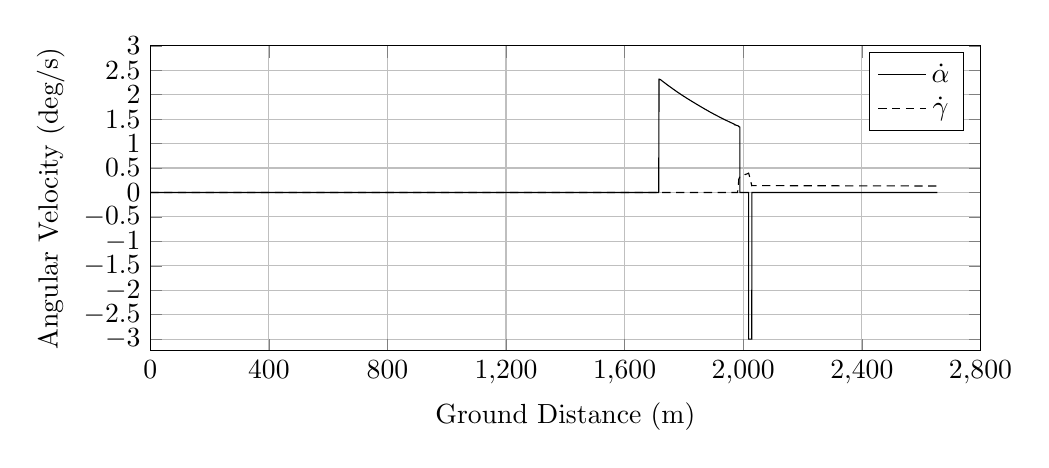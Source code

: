 %AngularVelocity_vs_GroundDistance
\begin{tikzpicture}

\begin{axis}[
width=\textwidth,
height=0.45\textwidth,
scaled ticks=false, tick label style={/pgf/number format/fixed},
xmin=0.0,
xmax=2800,
xtick={0,400,800,1200,1600,2000,2400,2800,3200},
xlabel={Ground Distance (m)},
xmajorgrids,
ymin=-3.24,
ymax=3,
ylabel={Angular Velocity (deg/s)},
ytick={-3,-2.5,-2,-1.5,-1,-0.5,0.0,0.5,1,1.5,2,2.5,3},
ymajorgrids,
legend entries = {$\dot\alpha$\\$\dot\gamma$\\}
]

\addplot [
color=black,
solid
]
table[row sep=crcr]{
1.373E-8	0.0\\
2.605E-7	0.0\\
2.049E-6	0.0\\
9.924E-6	0.0\\
4.745E-5	0.0\\
1.74E-4	0.0\\
4.061E-4	0.0\\
7.313E-4	0.0\\
0.001	0.0\\
0.002	0.0\\
0.002	0.0\\
0.003	0.0\\
0.004	0.0\\
0.005	0.0\\
0.006	0.0\\
0.007	0.0\\
0.008	0.0\\
0.009	0.0\\
0.011	0.0\\
0.012	0.0\\
0.014	0.0\\
0.015	0.0\\
0.017	0.0\\
0.019	0.0\\
0.021	0.0\\
0.023	0.0\\
0.025	0.0\\
0.028	0.0\\
0.03	0.0\\
0.032	0.0\\
0.035	0.0\\
0.038	0.0\\
0.04	0.0\\
0.043	0.0\\
0.046	0.0\\
0.049	0.0\\
0.053	0.0\\
0.056	0.0\\
0.059	0.0\\
0.063	0.0\\
0.066	0.0\\
0.07	0.0\\
0.074	0.0\\
0.078	0.0\\
0.082	0.0\\
0.086	0.0\\
0.09	0.0\\
0.094	0.0\\
0.099	0.0\\
0.103	0.0\\
0.108	0.0\\
0.112	0.0\\
0.117	0.0\\
0.122	0.0\\
0.127	0.0\\
0.132	0.0\\
0.138	0.0\\
0.143	0.0\\
0.148	0.0\\
0.154	0.0\\
0.159	0.0\\
0.165	0.0\\
0.171	0.0\\
0.177	0.0\\
0.183	0.0\\
0.189	0.0\\
0.196	0.0\\
0.202	0.0\\
0.209	0.0\\
0.215	0.0\\
0.222	0.0\\
0.229	0.0\\
0.236	0.0\\
0.243	0.0\\
0.25	0.0\\
0.258	0.0\\
0.265	0.0\\
0.272	0.0\\
0.28	0.0\\
0.288	0.0\\
0.296	0.0\\
0.304	0.0\\
0.312	0.0\\
0.32	0.0\\
0.329	0.0\\
0.337	0.0\\
0.346	0.0\\
0.355	0.0\\
0.363	0.0\\
0.372	0.0\\
0.382	0.0\\
0.391	0.0\\
0.4	0.0\\
0.41	0.0\\
0.419	0.0\\
0.429	0.0\\
0.438	0.0\\
0.448	0.0\\
0.458	0.0\\
0.468	0.0\\
0.479	0.0\\
0.489	0.0\\
0.5	0.0\\
0.511	0.0\\
0.521	0.0\\
0.532	0.0\\
0.543	0.0\\
0.554	0.0\\
0.565	0.0\\
0.577	0.0\\
0.589	0.0\\
0.6	0.0\\
0.612	0.0\\
0.624	0.0\\
0.636	0.0\\
0.649	0.0\\
0.661	0.0\\
0.674	0.0\\
0.686	0.0\\
0.699	0.0\\
0.712	0.0\\
0.725	0.0\\
0.738	0.0\\
0.752	0.0\\
0.765	0.0\\
0.779	0.0\\
0.793	0.0\\
0.807	0.0\\
0.822	0.0\\
0.836	0.0\\
0.85	0.0\\
0.865	0.0\\
0.88	0.0\\
0.895	0.0\\
0.91	0.0\\
0.925	0.0\\
0.94	0.0\\
0.956	0.0\\
0.971	0.0\\
0.987	0.0\\
1.003	0.0\\
1.019	0.0\\
1.035	0.0\\
1.052	0.0\\
1.068	0.0\\
1.085	0.0\\
1.101	0.0\\
1.118	0.0\\
1.135	0.0\\
1.153	0.0\\
1.17	0.0\\
1.188	0.0\\
1.206	0.0\\
1.224	0.0\\
1.242	0.0\\
1.261	0.0\\
1.279	0.0\\
1.298	0.0\\
1.317	0.0\\
1.335	0.0\\
1.354	0.0\\
1.374	0.0\\
1.393	0.0\\
1.413	0.0\\
1.433	0.0\\
1.453	0.0\\
1.473	0.0\\
1.493	0.0\\
1.514	0.0\\
1.534	0.0\\
1.555	0.0\\
1.576	0.0\\
1.598	0.0\\
1.62	0.0\\
1.641	0.0\\
1.663	0.0\\
1.686	0.0\\
1.708	0.0\\
1.73	0.0\\
1.752	0.0\\
1.774	0.0\\
1.797	0.0\\
1.82	0.0\\
1.843	0.0\\
1.867	0.0\\
1.89	0.0\\
1.914	0.0\\
1.937	0.0\\
1.961	0.0\\
1.985	0.0\\
2.01	0.0\\
2.035	0.0\\
2.059	0.0\\
2.085	0.0\\
2.11	0.0\\
2.135	0.0\\
2.161	0.0\\
2.186	0.0\\
2.213	0.0\\
2.239	0.0\\
2.265	0.0\\
2.292	0.0\\
2.319	0.0\\
2.346	0.0\\
2.373	0.0\\
2.401	0.0\\
2.428	0.0\\
2.456	0.0\\
2.483	0.0\\
2.512	0.0\\
2.54	0.0\\
2.568	0.0\\
2.597	0.0\\
2.626	0.0\\
2.656	0.0\\
2.686	0.0\\
2.715	0.0\\
2.746	0.0\\
2.775	0.0\\
2.805	0.0\\
2.836	0.0\\
2.866	0.0\\
2.898	0.0\\
2.929	0.0\\
2.96	0.0\\
2.992	0.0\\
3.024	0.0\\
3.056	0.0\\
3.089	0.0\\
3.122	0.0\\
3.155	0.0\\
3.188	0.0\\
3.221	0.0\\
3.254	0.0\\
3.288	0.0\\
3.322	0.0\\
3.356	0.0\\
3.391	0.0\\
3.426	0.0\\
3.462	0.0\\
3.497	0.0\\
3.532	0.0\\
3.568	0.0\\
3.604	0.0\\
3.639	0.0\\
3.677	0.0\\
3.713	0.0\\
3.75	0.0\\
3.786	0.0\\
3.823	0.0\\
3.861	0.0\\
3.899	0.0\\
3.937	0.0\\
3.975	0.0\\
4.014	0.0\\
4.052	0.0\\
4.092	0.0\\
4.132	0.0\\
4.172	0.0\\
4.211	0.0\\
4.25	0.0\\
4.292	0.0\\
4.332	0.0\\
4.373	0.0\\
4.414	0.0\\
4.456	0.0\\
4.497	0.0\\
4.538	0.0\\
4.581	0.0\\
4.624	0.0\\
4.666	0.0\\
4.709	0.0\\
4.752	0.0\\
4.795	0.0\\
4.838	0.0\\
4.881	0.0\\
4.926	0.0\\
4.97	0.0\\
5.014	0.0\\
5.059	0.0\\
5.104	0.0\\
5.15	0.0\\
5.195	0.0\\
5.241	0.0\\
5.288	0.0\\
5.334	0.0\\
5.381	0.0\\
5.428	0.0\\
5.476	0.0\\
5.525	0.0\\
5.573	0.0\\
5.621	0.0\\
5.672	0.0\\
5.72	0.0\\
5.768	0.0\\
5.817	0.0\\
5.866	0.0\\
5.917	0.0\\
5.967	0.0\\
6.017	0.0\\
6.069	0.0\\
6.12	0.0\\
6.171	0.0\\
6.223	0.0\\
6.274	0.0\\
6.326	0.0\\
6.38	0.0\\
6.432	0.0\\
6.485	0.0\\
6.537	0.0\\
6.59	0.0\\
6.644	0.0\\
6.697	0.0\\
6.752	0.0\\
6.807	0.0\\
6.863	0.0\\
6.919	0.0\\
6.975	0.0\\
7.031	0.0\\
7.087	0.0\\
7.145	0.0\\
7.203	0.0\\
7.261	0.0\\
7.321	0.0\\
7.378	0.0\\
7.438	0.0\\
7.497	0.0\\
7.557	0.0\\
7.617	0.0\\
7.677	0.0\\
7.736	0.0\\
7.796	0.0\\
7.857	0.0\\
7.917	0.0\\
7.979	0.0\\
8.04	0.0\\
8.102	0.0\\
8.165	0.0\\
8.226	0.0\\
8.291	0.0\\
8.354	0.0\\
8.418	0.0\\
8.482	0.0\\
8.547	0.0\\
8.613	0.0\\
8.678	0.0\\
8.745	0.0\\
8.811	0.0\\
8.877	0.0\\
8.943	0.0\\
9.011	0.0\\
9.079	0.0\\
9.149	0.0\\
9.216	0.0\\
9.286	0.0\\
9.355	0.0\\
9.424	0.0\\
9.493	0.0\\
9.563	0.0\\
9.632	0.0\\
9.703	0.0\\
9.773	0.0\\
9.844	0.0\\
9.915	0.0\\
9.987	0.0\\
10.059	0.0\\
10.132	0.0\\
10.206	0.0\\
10.279	0.0\\
10.353	0.0\\
10.428	0.0\\
10.503	0.0\\
10.578	0.0\\
10.655	0.0\\
10.73	0.0\\
10.806	0.0\\
10.883	0.0\\
10.959	0.0\\
11.035	0.0\\
11.113	0.0\\
11.191	0.0\\
11.268	0.0\\
11.346	0.0\\
11.424	0.0\\
11.503	0.0\\
11.581	0.0\\
11.662	0.0\\
11.742	0.0\\
11.822	0.0\\
11.902	0.0\\
11.984	0.0\\
12.065	0.0\\
12.148	0.0\\
12.231	0.0\\
12.313	0.0\\
12.397	0.0\\
12.48	0.0\\
12.564	0.0\\
12.648	0.0\\
12.736	0.0\\
12.821	0.0\\
12.908	0.0\\
12.995	0.0\\
13.082	0.0\\
13.17	0.0\\
13.258	0.0\\
13.345	0.0\\
13.433	0.0\\
13.524	0.0\\
13.611	0.0\\
13.702	0.0\\
13.792	0.0\\
13.882	0.0\\
13.975	0.0\\
14.066	0.0\\
14.158	0.0\\
14.251	0.0\\
14.343	0.0\\
14.437	0.0\\
14.533	0.0\\
14.626	0.0\\
14.722	0.0\\
14.819	0.0\\
14.914	0.0\\
15.01	0.0\\
15.108	0.0\\
15.206	0.0\\
15.304	0.0\\
15.403	0.0\\
15.503	0.0\\
15.602	0.0\\
15.701	0.0\\
15.801	0.0\\
15.9	0.0\\
16.002	0.0\\
16.103	0.0\\
16.204	0.0\\
16.305	0.0\\
16.406	0.0\\
16.509	0.0\\
16.615	0.0\\
16.718	0.0\\
16.823	0.0\\
16.929	0.0\\
17.035	0.0\\
17.141	0.0\\
17.246	0.0\\
17.352	0.0\\
17.458	0.0\\
17.566	0.0\\
17.673	0.0\\
17.782	0.0\\
17.891	0.0\\
18.001	0.0\\
18.11	0.0\\
18.22	0.0\\
18.328	0.0\\
18.437	0.0\\
18.549	0.0\\
18.659	0.0\\
18.771	0.0\\
18.884	0.0\\
18.996	0.0\\
19.109	0.0\\
19.223	0.0\\
19.338	0.0\\
19.456	0.0\\
19.573	0.0\\
19.69	0.0\\
19.805	0.0\\
19.924	0.0\\
20.042	0.0\\
20.158	0.0\\
20.278	0.0\\
20.396	0.0\\
20.516	0.0\\
20.637	0.0\\
20.755	0.0\\
20.874	0.0\\
20.996	0.0\\
21.118	0.0\\
21.24	0.0\\
21.361	0.0\\
21.485	0.0\\
21.608	0.0\\
21.732	0.0\\
21.857	0.0\\
21.981	0.0\\
22.108	0.0\\
22.235	0.0\\
22.362	0.0\\
22.488	0.0\\
22.614	0.0\\
22.744	0.0\\
22.873	0.0\\
23.004	0.0\\
23.133	0.0\\
23.263	0.0\\
23.393	0.0\\
23.523	0.0\\
23.655	0.0\\
23.786	0.0\\
23.917	0.0\\
24.047	0.0\\
24.178	0.0\\
24.315	0.0\\
24.448	0.0\\
24.579	0.0\\
24.71	0.0\\
24.843	0.0\\
24.976	0.0\\
25.112	0.0\\
25.247	0.0\\
25.385	0.0\\
25.522	0.0\\
25.661	0.0\\
25.799	0.0\\
25.826	0.0\\
25.84	0.0\\
25.841	0.0\\
25.842	0.0\\
25.848	0.0\\
25.864	0.0\\
25.906	0.0\\
25.999	0.0\\
26.123	0.0\\
26.25	0.0\\
26.377	0.0\\
26.506	0.0\\
26.634	0.0\\
26.763	0.0\\
26.893	0.0\\
27.023	0.0\\
27.154	0.0\\
27.288	0.0\\
27.42	0.0\\
27.556	0.0\\
27.691	0.0\\
27.826	0.0\\
27.96	0.0\\
28.097	0.0\\
28.233	0.0\\
28.369	0.0\\
28.507	0.0\\
28.645	0.0\\
28.783	0.0\\
28.923	0.0\\
29.062	0.0\\
29.202	0.0\\
29.343	0.0\\
29.483	0.0\\
29.626	0.0\\
29.767	0.0\\
29.909	0.0\\
30.052	0.0\\
30.197	0.0\\
30.342	0.0\\
30.486	0.0\\
30.633	0.0\\
30.778	0.0\\
30.924	0.0\\
31.071	0.0\\
31.218	0.0\\
31.367	0.0\\
31.515	0.0\\
31.664	0.0\\
31.815	0.0\\
31.966	0.0\\
32.115	0.0\\
32.266	0.0\\
32.418	0.0\\
32.57	0.0\\
32.722	0.0\\
32.877	0.0\\
33.032	0.0\\
33.185	0.0\\
33.341	0.0\\
33.498	0.0\\
33.654	0.0\\
33.811	0.0\\
33.97	0.0\\
34.126	0.0\\
34.286	0.0\\
34.445	0.0\\
34.606	0.0\\
34.766	0.0\\
34.926	0.0\\
35.086	0.0\\
35.248	0.0\\
35.412	0.0\\
35.574	0.0\\
35.735	0.0\\
35.899	0.0\\
36.065	0.0\\
36.23	0.0\\
36.395	0.0\\
36.561	0.0\\
36.728	0.0\\
36.894	0.0\\
37.059	0.0\\
37.227	0.0\\
37.394	0.0\\
37.562	0.0\\
37.733	0.0\\
37.903	0.0\\
38.071	0.0\\
38.238	0.0\\
38.408	0.0\\
38.578	0.0\\
38.75	0.0\\
38.92	0.0\\
39.093	0.0\\
39.265	0.0\\
39.437	0.0\\
39.609	0.0\\
39.783	0.0\\
39.956	0.0\\
40.132	0.0\\
40.309	0.0\\
40.486	0.0\\
40.664	0.0\\
40.84	0.0\\
41.018	0.0\\
41.198	0.0\\
41.377	0.0\\
41.557	0.0\\
41.736	0.0\\
41.916	0.0\\
42.097	0.0\\
42.278	0.0\\
42.46	0.0\\
42.64	0.0\\
42.822	0.0\\
43.006	0.0\\
43.19	0.0\\
43.372	0.0\\
43.556	0.0\\
43.74	0.0\\
43.924	0.0\\
44.107	0.0\\
44.294	0.0\\
44.479	0.0\\
44.665	0.0\\
44.852	0.0\\
45.039	0.0\\
45.228	0.0\\
45.415	0.0\\
45.603	0.0\\
45.793	0.0\\
45.984	0.0\\
46.173	0.0\\
46.364	0.0\\
46.554	0.0\\
46.745	0.0\\
46.936	0.0\\
47.127	0.0\\
47.319	0.0\\
47.511	0.0\\
47.705	0.0\\
47.9	0.0\\
48.093	0.0\\
48.287	0.0\\
48.484	0.0\\
48.681	0.0\\
48.875	0.0\\
49.071	0.0\\
49.267	0.0\\
49.466	0.0\\
49.662	0.0\\
49.86	0.0\\
50.058	0.0\\
50.258	0.0\\
50.457	0.0\\
50.656	0.0\\
50.859	0.0\\
51.061	0.0\\
51.264	0.0\\
51.464	0.0\\
51.665	0.0\\
51.866	0.0\\
52.074	0.0\\
52.282	0.0\\
52.487	0.0\\
52.695	0.0\\
52.9	0.0\\
53.108	0.0\\
53.312	0.0\\
53.52	0.0\\
53.727	0.0\\
53.937	0.0\\
54.145	0.0\\
54.351	0.0\\
54.562	0.0\\
54.776	0.0\\
54.988	0.0\\
55.198	0.0\\
55.41	0.0\\
55.624	0.0\\
55.837	0.0\\
56.047	0.0\\
56.261	0.0\\
56.475	0.0\\
56.691	0.0\\
56.909	0.0\\
57.127	0.0\\
57.347	0.0\\
57.565	0.0\\
57.782	0.0\\
57.999	0.0\\
58.218	0.0\\
58.436	0.0\\
58.658	0.0\\
58.88	0.0\\
59.103	0.0\\
59.324	0.0\\
59.545	0.0\\
59.768	0.0\\
59.991	0.0\\
60.216	0.0\\
60.44	0.0\\
60.665	0.0\\
60.891	0.0\\
61.116	0.0\\
61.343	0.0\\
61.572	0.0\\
61.799	0.0\\
62.026	0.0\\
62.254	0.0\\
62.483	0.0\\
62.714	0.0\\
62.945	0.0\\
63.178	0.0\\
63.411	0.0\\
63.645	0.0\\
63.877	0.0\\
64.112	0.0\\
64.347	0.0\\
64.583	0.0\\
64.819	0.0\\
65.056	0.0\\
65.295	0.0\\
65.532	0.0\\
65.77	0.0\\
66.01	0.0\\
66.253	0.0\\
66.493	0.0\\
66.734	0.0\\
66.977	0.0\\
67.219	0.0\\
67.464	0.0\\
67.706	0.0\\
67.954	0.0\\
68.198	0.0\\
68.444	0.0\\
68.69	0.0\\
68.94	0.0\\
69.19	0.0\\
69.44	0.0\\
69.69	0.0\\
69.941	0.0\\
70.193	0.0\\
70.447	0.0\\
70.699	0.0\\
70.954	0.0\\
71.211	0.0\\
71.468	0.0\\
71.725	0.0\\
71.982	0.0\\
72.241	0.0\\
72.499	0.0\\
72.759	0.0\\
73.02	0.0\\
73.281	0.0\\
73.543	0.0\\
73.806	0.0\\
74.072	0.0\\
74.339	0.0\\
74.605	0.0\\
74.873	0.0\\
75.14	0.0\\
75.411	0.0\\
75.683	0.0\\
75.951	0.0\\
76.224	0.0\\
76.499	0.0\\
76.772	0.0\\
77.047	0.0\\
77.323	0.0\\
77.599	0.0\\
77.878	0.0\\
78.157	0.0\\
78.438	0.0\\
78.721	0.0\\
79.001	0.0\\
79.284	0.0\\
79.57	0.0\\
79.854	0.0\\
80.139	0.0\\
80.426	0.0\\
80.715	0.0\\
81.007	0.0\\
81.295	0.0\\
81.585	0.0\\
81.875	0.0\\
82.171	0.0\\
82.467	0.0\\
82.764	0.0\\
83.058	0.0\\
83.359	0.0\\
83.657	0.0\\
83.955	0.0\\
84.253	0.0\\
84.557	0.0\\
84.86	0.0\\
85.165	0.0\\
85.472	0.0\\
85.779	0.0\\
86.087	0.0\\
86.398	0.0\\
86.711	0.0\\
87.026	0.0\\
87.34	0.0\\
87.654	0.0\\
87.967	0.0\\
88.285	0.0\\
88.61	0.0\\
88.929	0.0\\
89.25	0.0\\
89.575	0.0\\
89.902	0.0\\
90.226	0.0\\
90.549	0.0\\
90.878	0.0\\
91.205	0.0\\
91.538	0.0\\
91.871	0.0\\
92.201	0.0\\
92.531	0.0\\
92.864	0.0\\
93.198	0.0\\
93.533	0.0\\
93.867	0.0\\
94.203	0.0\\
94.541	0.0\\
94.874	0.0\\
95.217	0.0\\
95.554	0.0\\
95.892	0.0\\
96.231	0.0\\
96.572	0.0\\
96.908	0.0\\
97.248	0.0\\
97.588	0.0\\
97.926	0.0\\
98.267	0.0\\
98.605	0.0\\
98.946	0.0\\
99.287	0.0\\
99.634	0.0\\
99.977	0.0\\
100.316	0.0\\
100.656	0.0\\
100.996	0.0\\
101.34	0.0\\
101.68	0.0\\
102.017	0.0\\
102.357	0.0\\
102.694	0.0\\
103.035	0.0\\
103.376	0.0\\
103.719	0.0\\
104.059	0.0\\
104.395	0.0\\
104.733	0.0\\
105.071	0.0\\
105.407	0.0\\
105.744	0.0\\
106.08	0.0\\
106.416	0.0\\
106.756	0.0\\
107.094	0.0\\
107.432	0.0\\
107.447	0.0\\
107.458	0.0\\
107.462	0.0\\
107.465	0.0\\
107.468	0.0\\
107.484	0.0\\
107.532	0.0\\
107.687	0.0\\
107.976	0.0\\
108.277	0.0\\
108.582	0.0\\
108.886	0.0\\
109.192	0.0\\
109.502	0.0\\
109.811	0.0\\
110.121	0.0\\
110.433	0.0\\
110.747	0.0\\
111.065	0.0\\
111.382	0.0\\
111.701	0.0\\
112.023	0.0\\
112.343	0.0\\
112.668	0.0\\
112.993	0.0\\
113.32	0.0\\
113.65	0.0\\
113.979	0.0\\
114.313	0.0\\
114.644	0.0\\
114.981	0.0\\
115.32	0.0\\
115.658	0.0\\
116.001	0.0\\
116.342	0.0\\
116.686	0.0\\
117.033	0.0\\
117.379	0.0\\
117.729	0.0\\
118.08	0.0\\
118.434	0.0\\
118.792	0.0\\
119.148	0.0\\
119.504	0.0\\
119.863	0.0\\
120.226	0.0\\
120.59	0.0\\
120.955	0.0\\
121.32	0.0\\
121.686	0.0\\
122.053	0.0\\
122.423	0.0\\
122.795	0.0\\
123.166	0.0\\
123.54	0.0\\
123.912	0.0\\
124.29	0.0\\
124.663	0.0\\
125.039	0.0\\
125.414	0.0\\
125.79	0.0\\
126.168	0.0\\
126.546	0.0\\
126.925	0.0\\
127.303	0.0\\
127.683	0.0\\
128.062	0.0\\
128.444	0.0\\
128.823	0.0\\
129.199	0.0\\
129.578	0.0\\
129.955	0.0\\
130.334	0.0\\
130.714	0.0\\
131.095	0.0\\
131.477	0.0\\
131.857	0.0\\
132.239	0.0\\
132.616	0.0\\
133.0	0.0\\
133.381	0.0\\
133.761	0.0\\
134.136	0.0\\
134.516	0.0\\
134.897	0.0\\
135.274	0.0\\
135.652	0.0\\
136.033	0.0\\
136.412	0.0\\
136.79	0.0\\
137.17	0.0\\
137.548	0.0\\
137.926	0.0\\
138.305	0.0\\
138.684	0.0\\
139.063	0.0\\
139.441	0.0\\
139.819	0.0\\
140.198	0.0\\
140.573	0.0\\
140.951	0.0\\
141.328	0.0\\
141.706	0.0\\
142.084	0.0\\
142.464	0.0\\
142.841	0.0\\
143.219	0.0\\
143.6	0.0\\
143.98	0.0\\
144.359	0.0\\
144.736	0.0\\
145.113	0.0\\
145.491	0.0\\
145.87	0.0\\
146.245	0.0\\
146.624	0.0\\
147.001	0.0\\
147.379	0.0\\
147.757	0.0\\
148.136	0.0\\
148.514	0.0\\
148.891	0.0\\
149.271	0.0\\
149.653	0.0\\
150.033	0.0\\
150.414	0.0\\
150.793	0.0\\
151.173	0.0\\
151.554	0.0\\
151.935	0.0\\
152.319	0.0\\
152.702	0.0\\
153.083	0.0\\
153.467	0.0\\
153.848	0.0\\
154.231	0.0\\
154.615	0.0\\
155.0	0.0\\
155.383	0.0\\
155.768	0.0\\
156.151	0.0\\
156.535	0.0\\
156.92	0.0\\
157.306	0.0\\
157.691	0.0\\
158.078	0.0\\
158.465	0.0\\
158.851	0.0\\
159.24	0.0\\
159.627	0.0\\
160.02	0.0\\
160.408	0.0\\
160.796	0.0\\
161.184	0.0\\
161.576	0.0\\
161.968	0.0\\
162.358	0.0\\
162.751	0.0\\
163.145	0.0\\
163.537	0.0\\
163.93	0.0\\
164.324	0.0\\
164.717	0.0\\
165.11	0.0\\
165.504	0.0\\
165.898	0.0\\
166.291	0.0\\
166.689	0.0\\
167.083	0.0\\
167.48	0.0\\
167.88	0.0\\
168.278	0.0\\
168.677	0.0\\
169.075	0.0\\
169.476	0.0\\
169.878	0.0\\
170.279	0.0\\
170.681	0.0\\
171.086	0.0\\
171.488	0.0\\
171.893	0.0\\
172.297	0.0\\
172.703	0.0\\
173.111	0.0\\
173.516	0.0\\
173.926	0.0\\
174.336	0.0\\
174.746	0.0\\
175.157	0.0\\
175.569	0.0\\
175.98	0.0\\
176.393	0.0\\
176.804	0.0\\
177.219	0.0\\
177.633	0.0\\
178.051	0.0\\
178.467	0.0\\
178.884	0.0\\
179.298	0.0\\
179.716	0.0\\
180.134	0.0\\
180.265	0.0\\
180.554	0.0\\
180.977	0.0\\
181.732	0.0\\
182.618	0.0\\
183.499	0.0\\
184.388	0.0\\
185.275	0.0\\
186.161	0.0\\
187.058	0.0\\
187.95	0.0\\
188.843	0.0\\
189.732	0.0\\
190.631	0.0\\
191.532	0.0\\
192.429	0.0\\
193.329	0.0\\
194.234	0.0\\
195.149	0.0\\
196.058	0.0\\
196.967	0.0\\
197.881	0.0\\
198.802	0.0\\
199.723	0.0\\
200.642	0.0\\
201.57	0.0\\
202.492	0.0\\
203.409	0.0\\
204.337	0.0\\
205.262	0.0\\
206.198	0.0\\
207.137	0.0\\
208.071	0.0\\
209.007	0.0\\
209.959	0.0\\
210.905	0.0\\
211.847	0.0\\
212.793	0.0\\
213.736	0.0\\
214.693	0.0\\
215.655	0.0\\
216.615	0.0\\
217.574	0.0\\
218.537	0.0\\
219.5	0.0\\
220.468	0.0\\
221.446	0.0\\
222.419	0.0\\
223.396	0.0\\
224.371	0.0\\
225.347	0.0\\
226.331	0.0\\
227.314	0.0\\
228.304	0.0\\
229.296	0.0\\
230.281	0.0\\
231.282	0.0\\
232.277	0.0\\
233.291	0.0\\
234.301	0.0\\
235.303	0.0\\
236.311	0.0\\
237.329	0.0\\
238.352	0.0\\
239.372	0.0\\
240.402	0.0\\
241.433	0.0\\
242.465	0.0\\
243.499	0.0\\
244.549	0.0\\
245.592	0.0\\
246.642	0.0\\
247.692	0.0\\
248.757	0.0\\
249.806	0.0\\
250.868	0.0\\
251.931	0.0\\
253.007	0.0\\
254.08	0.0\\
255.148	0.0\\
256.229	0.0\\
257.307	0.0\\
258.396	0.0\\
259.479	0.0\\
260.573	0.0\\
261.682	0.0\\
262.772	0.0\\
263.871	0.0\\
264.973	0.0\\
266.098	0.0\\
267.213	0.0\\
268.325	0.0\\
269.456	0.0\\
270.592	0.0\\
271.716	0.0\\
272.855	0.0\\
274.016	0.0\\
275.148	0.0\\
276.299	0.0\\
277.449	0.0\\
278.615	0.0\\
279.781	0.0\\
280.95	0.0\\
282.122	0.0\\
283.321	0.0\\
284.514	0.0\\
285.708	0.0\\
286.895	0.0\\
288.115	0.0\\
289.336	0.0\\
290.555	0.0\\
291.771	0.0\\
293.0	0.0\\
294.233	0.0\\
295.476	0.0\\
296.731	0.0\\
297.99	0.0\\
299.251	0.0\\
300.521	0.0\\
301.809	0.0\\
303.093	0.0\\
304.389	0.0\\
305.676	0.0\\
306.97	0.0\\
308.295	0.0\\
309.578	0.0\\
310.871	0.0\\
312.157	0.0\\
313.46	0.0\\
314.761	0.0\\
316.075	0.0\\
317.414	0.0\\
318.747	0.0\\
320.073	0.0\\
321.392	0.0\\
322.723	0.0\\
324.06	0.0\\
325.404	0.0\\
326.749	0.0\\
328.071	0.0\\
329.426	0.0\\
330.754	0.0\\
332.098	0.0\\
333.42	0.0\\
334.731	0.0\\
336.073	0.0\\
337.393	0.0\\
338.709	0.0\\
340.031	0.0\\
341.34	0.0\\
342.656	0.0\\
343.967	0.0\\
345.253	0.0\\
346.55	0.0\\
347.853	0.0\\
349.145	0.0\\
350.424	0.0\\
351.702	0.0\\
352.99	0.0\\
354.265	0.0\\
355.533	0.0\\
356.799	0.0\\
358.056	0.0\\
359.309	0.0\\
359.36	0.0\\
359.411	0.0\\
359.421	0.0\\
359.432	0.0\\
359.491	0.0\\
359.78	0.0\\
360.488	0.0\\
361.577	0.0\\
362.661	0.0\\
363.761	0.0\\
364.859	0.0\\
365.969	0.0\\
367.076	0.0\\
368.195	0.0\\
369.313	0.0\\
370.437	0.0\\
371.566	0.0\\
372.701	0.0\\
373.846	0.0\\
374.997	0.0\\
376.154	0.0\\
377.32	0.0\\
378.485	0.0\\
379.666	0.0\\
380.846	0.0\\
382.035	0.0\\
383.219	0.0\\
384.429	0.0\\
385.634	0.0\\
386.846	0.0\\
388.068	0.0\\
389.294	0.0\\
390.539	0.0\\
391.768	0.0\\
393.011	0.0\\
394.265	0.0\\
395.522	0.0\\
396.79	0.0\\
398.077	0.0\\
399.352	0.0\\
400.634	0.0\\
401.924	0.0\\
403.219	0.0\\
404.528	0.0\\
405.832	0.0\\
407.139	0.0\\
408.452	0.0\\
409.766	0.0\\
411.101	0.0\\
412.417	0.0\\
413.737	0.0\\
415.063	0.0\\
416.375	0.0\\
417.696	0.0\\
419.029	0.0\\
420.365	0.0\\
421.681	0.0\\
423.01	0.0\\
424.328	0.0\\
425.647	0.0\\
426.963	0.0\\
428.292	0.0\\
429.616	0.0\\
430.931	0.0\\
432.237	0.0\\
433.551	0.0\\
434.867	0.0\\
436.168	0.0\\
437.464	0.0\\
438.786	0.0\\
440.093	0.0\\
441.385	0.0\\
442.681	0.0\\
443.974	0.0\\
445.263	0.0\\
446.549	0.0\\
447.847	0.0\\
449.122	0.0\\
450.396	0.0\\
451.681	0.0\\
452.961	0.0\\
454.237	0.0\\
455.504	0.0\\
456.783	0.0\\
458.049	0.0\\
459.313	0.0\\
460.578	0.0\\
461.84	0.0\\
463.101	0.0\\
464.365	0.0\\
465.624	0.0\\
466.876	0.0\\
468.128	0.0\\
469.384	0.0\\
470.637	0.0\\
471.885	0.0\\
473.143	0.0\\
474.392	0.0\\
475.641	0.0\\
476.883	0.0\\
478.129	0.0\\
479.375	0.0\\
480.622	0.0\\
481.862	0.0\\
483.107	0.0\\
484.345	0.0\\
485.578	0.0\\
486.811	0.0\\
488.047	0.0\\
489.286	0.0\\
490.526	0.0\\
491.761	0.0\\
492.99	0.0\\
494.222	0.0\\
495.449	0.0\\
496.68	0.0\\
497.905	0.0\\
499.142	0.0\\
500.369	0.0\\
501.605	0.0\\
502.835	0.0\\
504.069	0.0\\
505.304	0.0\\
506.536	0.0\\
507.773	0.0\\
509.011	0.0\\
510.24	0.0\\
511.473	0.0\\
512.709	0.0\\
513.933	0.0\\
515.163	0.0\\
516.394	0.0\\
517.621	0.0\\
518.861	0.0\\
520.09	0.0\\
521.325	0.0\\
522.556	0.0\\
523.787	0.0\\
525.021	0.0\\
526.254	0.0\\
527.486	0.0\\
528.725	0.0\\
529.953	0.0\\
531.188	0.0\\
532.43	0.0\\
533.654	0.0\\
534.89	0.0\\
536.117	0.0\\
537.352	0.0\\
538.591	0.0\\
539.832	0.0\\
541.071	0.0\\
542.31	0.0\\
543.55	0.0\\
544.788	0.0\\
546.025	0.0\\
547.27	0.0\\
548.518	0.0\\
549.763	0.0\\
551.005	0.0\\
552.247	0.0\\
553.494	0.0\\
554.734	0.0\\
555.986	0.0\\
557.235	0.0\\
558.484	0.0\\
559.73	0.0\\
560.986	0.0\\
562.235	0.0\\
563.489	0.0\\
564.743	0.0\\
565.993	0.0\\
567.254	0.0\\
568.516	0.0\\
569.778	0.0\\
571.036	0.0\\
572.293	0.0\\
573.56	0.0\\
574.816	0.0\\
576.087	0.0\\
577.354	0.0\\
578.612	0.0\\
579.878	0.0\\
581.143	0.0\\
582.41	0.0\\
583.678	0.0\\
584.946	0.0\\
586.225	0.0\\
587.497	0.0\\
588.773	0.0\\
590.046	0.0\\
591.326	0.0\\
592.602	0.0\\
593.881	0.0\\
595.161	0.0\\
596.449	0.0\\
597.737	0.0\\
599.023	0.0\\
600.314	0.0\\
601.596	0.0\\
602.88	0.0\\
604.172	0.0\\
605.467	0.0\\
606.759	0.0\\
608.059	0.0\\
609.355	0.0\\
610.663	0.0\\
611.967	0.0\\
613.267	0.0\\
614.573	0.0\\
615.883	0.0\\
617.185	0.0\\
618.495	0.0\\
619.808	0.0\\
621.119	0.0\\
622.431	0.0\\
623.751	0.0\\
625.062	0.0\\
626.389	0.0\\
627.705	0.0\\
629.038	0.0\\
630.365	0.0\\
631.696	0.0\\
633.024	0.0\\
634.356	0.0\\
635.689	0.0\\
637.027	0.0\\
638.367	0.0\\
639.708	0.0\\
641.052	0.0\\
642.39	0.0\\
643.741	0.0\\
645.089	0.0\\
646.444	0.0\\
647.798	0.0\\
649.148	0.0\\
650.509	0.0\\
651.867	0.0\\
653.23	0.0\\
654.591	0.0\\
655.957	0.0\\
657.33	0.0\\
658.706	0.0\\
660.071	0.0\\
661.443	0.0\\
662.82	0.0\\
664.202	0.0\\
665.584	0.0\\
666.969	0.0\\
668.354	0.0\\
669.746	0.0\\
671.143	0.0\\
672.535	0.0\\
673.932	0.0\\
675.332	0.0\\
676.736	0.0\\
678.14	0.0\\
679.548	0.0\\
680.961	0.0\\
682.375	0.0\\
683.789	0.0\\
685.217	0.0\\
686.634	0.0\\
688.062	0.0\\
689.495	0.0\\
690.928	0.0\\
692.366	0.0\\
693.809	0.0\\
695.247	0.0\\
696.693	0.0\\
698.132	0.0\\
699.582	0.0\\
701.043	0.0\\
702.495	0.0\\
703.947	0.0\\
705.408	0.0\\
706.87	0.0\\
708.336	0.0\\
709.808	0.0\\
711.287	0.0\\
712.761	0.0\\
714.242	0.0\\
715.735	0.0\\
717.231	0.0\\
718.724	0.0\\
720.228	0.0\\
721.733	0.0\\
723.241	0.0\\
724.749	0.0\\
726.265	0.0\\
727.789	0.0\\
729.31	0.0\\
730.833	0.0\\
732.368	0.0\\
733.901	0.0\\
735.443	0.0\\
736.988	0.0\\
738.528	0.0\\
740.079	0.0\\
741.638	0.0\\
743.198	0.0\\
744.767	0.0\\
746.34	0.0\\
747.91	0.0\\
749.493	0.0\\
751.079	0.0\\
752.669	0.0\\
754.266	0.0\\
755.873	0.0\\
757.474	0.0\\
759.084	0.0\\
760.696	0.0\\
762.324	0.0\\
763.958	0.0\\
765.598	0.0\\
767.231	0.0\\
768.877	0.0\\
770.533	0.0\\
772.191	0.0\\
773.857	0.0\\
775.532	0.0\\
777.204	0.0\\
778.884	0.0\\
780.567	0.0\\
782.258	0.0\\
783.965	0.0\\
785.672	0.0\\
787.39	0.0\\
789.125	0.0\\
790.852	0.0\\
792.598	0.0\\
794.348	0.0\\
796.113	0.0\\
797.893	0.0\\
799.668	0.0\\
801.457	0.0\\
803.252	0.0\\
805.071	0.0\\
806.891	0.0\\
808.71	0.0\\
810.547	0.0\\
812.397	0.0\\
814.255	0.0\\
816.133	0.0\\
818.028	0.0\\
819.921	0.0\\
821.837	0.0\\
823.759	0.0\\
825.697	0.0\\
827.654	0.0\\
829.62	0.0\\
831.608	0.0\\
833.606	0.0\\
835.614	0.0\\
837.652	0.0\\
839.701	0.0\\
841.783	0.0\\
843.875	0.0\\
846.001	0.0\\
848.135	0.0\\
850.301	0.0\\
852.494	0.0\\
854.716	0.0\\
856.953	0.0\\
859.245	0.0\\
861.554	0.0\\
863.886	0.0\\
866.247	0.0\\
868.634	0.0\\
871.031	0.0\\
873.443	0.0\\
875.868	0.0\\
878.287	0.0\\
880.687	0.0\\
883.084	0.0\\
885.458	0.0\\
887.809	0.0\\
890.126	0.0\\
892.431	0.0\\
894.727	0.0\\
896.982	0.0\\
899.215	0.0\\
901.415	0.0\\
903.6	0.0\\
905.763	0.0\\
907.913	0.0\\
910.046	0.0\\
912.162	0.0\\
914.253	0.0\\
916.319	0.0\\
918.377	0.0\\
920.423	0.0\\
922.449	0.0\\
924.468	0.0\\
926.475	0.0\\
928.463	0.0\\
930.442	0.0\\
932.417	0.0\\
934.362	0.0\\
936.293	0.0\\
938.221	0.0\\
940.147	0.0\\
942.063	0.0\\
943.966	0.0\\
945.856	0.0\\
947.741	0.0\\
949.625	0.0\\
950.001	0.0\\
950.023	0.0\\
950.131	0.0\\
950.541	0.0\\
951.733	0.0\\
953.514	0.0\\
955.339	0.0\\
957.175	0.0\\
959.029	0.0\\
960.883	0.0\\
962.755	0.0\\
964.644	0.0\\
966.532	0.0\\
968.445	0.0\\
970.371	0.0\\
972.312	0.0\\
974.261	0.0\\
976.23	0.0\\
978.213	0.0\\
980.212	0.0\\
982.23	0.0\\
984.267	0.0\\
986.315	0.0\\
988.396	0.0\\
990.491	0.0\\
992.598	0.0\\
994.715	0.0\\
996.85	0.0\\
999.018	0.0\\
1001.215	0.0\\
1003.422	0.0\\
1005.644	0.0\\
1007.906	0.0\\
1010.182	0.0\\
1012.459	0.0\\
1014.77	0.0\\
1017.094	0.0\\
1019.422	0.0\\
1021.78	0.0\\
1024.116	0.0\\
1026.476	0.0\\
1028.844	0.0\\
1031.191	0.0\\
1033.538	0.0\\
1035.88	0.0\\
1038.198	0.0\\
1040.522	0.0\\
1042.829	0.0\\
1045.126	0.0\\
1047.412	0.0\\
1049.678	0.0\\
1051.93	0.0\\
1054.169	0.0\\
1056.406	0.0\\
1058.618	0.0\\
1060.824	0.0\\
1063.005	0.0\\
1065.181	0.0\\
1067.339	0.0\\
1069.488	0.0\\
1071.646	0.0\\
1073.79	0.0\\
1075.912	0.0\\
1078.037	0.0\\
1080.146	0.0\\
1082.247	0.0\\
1084.337	0.0\\
1086.425	0.0\\
1088.494	0.0\\
1090.568	0.0\\
1092.631	0.0\\
1094.681	0.0\\
1096.735	0.0\\
1098.782	0.0\\
1100.813	0.0\\
1102.845	0.0\\
1104.871	0.0\\
1106.894	0.0\\
1108.91	0.0\\
1110.918	0.0\\
1112.914	0.0\\
1114.922	0.0\\
1116.915	0.0\\
1118.914	0.0\\
1120.906	0.0\\
1122.899	0.0\\
1124.892	0.0\\
1126.872	0.0\\
1128.847	0.0\\
1130.81	0.0\\
1132.786	0.0\\
1134.757	0.0\\
1136.723	0.0\\
1138.685	0.0\\
1140.641	0.0\\
1142.597	0.0\\
1144.558	0.0\\
1146.514	0.0\\
1148.467	0.0\\
1150.412	0.0\\
1152.365	0.0\\
1154.306	0.0\\
1156.256	0.0\\
1158.208	0.0\\
1160.146	0.0\\
1162.09	0.0\\
1164.033	0.0\\
1165.979	0.0\\
1167.916	0.0\\
1169.856	0.0\\
1171.787	0.0\\
1173.721	0.0\\
1175.651	0.0\\
1177.573	0.0\\
1179.512	0.0\\
1181.442	0.0\\
1183.371	0.0\\
1185.291	0.0\\
1187.218	0.0\\
1189.153	0.0\\
1191.082	0.0\\
1193.012	0.0\\
1194.931	0.0\\
1196.858	0.0\\
1198.793	0.0\\
1200.714	0.0\\
1202.636	0.0\\
1204.562	0.0\\
1206.486	0.0\\
1208.42	0.0\\
1210.35	0.0\\
1212.28	0.0\\
1214.203	0.0\\
1216.136	0.0\\
1218.066	0.0\\
1219.988	0.0\\
1221.911	0.0\\
1223.838	0.0\\
1225.757	0.0\\
1227.691	0.0\\
1229.619	0.0\\
1231.548	0.0\\
1233.476	0.0\\
1235.405	0.0\\
1237.335	0.0\\
1239.265	0.0\\
1241.202	0.0\\
1243.138	0.0\\
1245.079	0.0\\
1247.011	0.0\\
1248.943	0.0\\
1250.88	0.0\\
1252.813	0.0\\
1254.746	0.0\\
1256.688	0.0\\
1258.623	0.0\\
1260.558	0.0\\
1262.511	0.0\\
1264.455	0.0\\
1266.399	0.0\\
1268.345	0.0\\
1270.287	0.0\\
1272.232	0.0\\
1274.182	0.0\\
1276.127	0.0\\
1278.071	0.0\\
1280.023	0.0\\
1281.976	0.0\\
1283.923	0.0\\
1285.88	0.0\\
1287.833	0.0\\
1289.788	0.0\\
1291.747	0.0\\
1293.705	0.0\\
1295.662	0.0\\
1297.63	0.0\\
1299.596	0.0\\
1301.565	0.0\\
1303.523	0.0\\
1305.488	0.0\\
1307.458	0.0\\
1309.433	0.0\\
1311.41	0.0\\
1313.381	0.0\\
1315.366	0.0\\
1317.338	0.0\\
1319.318	0.0\\
1321.306	0.0\\
1323.282	0.0\\
1325.267	0.0\\
1327.257	0.0\\
1329.242	0.0\\
1331.245	0.0\\
1333.235	0.0\\
1335.237	0.0\\
1337.229	0.0\\
1339.23	0.0\\
1341.237	0.0\\
1343.24	0.0\\
1345.256	0.0\\
1347.266	0.0\\
1349.275	0.0\\
1351.289	0.0\\
1353.309	0.0\\
1355.329	0.0\\
1357.338	0.0\\
1359.362	0.0\\
1361.382	0.0\\
1363.413	0.0\\
1365.436	0.0\\
1367.462	0.0\\
1369.512	0.0\\
1371.555	0.0\\
1373.602	0.0\\
1375.643	0.0\\
1377.691	0.0\\
1379.74	0.0\\
1381.784	0.0\\
1383.836	0.0\\
1385.893	0.0\\
1387.952	0.0\\
1390.016	0.0\\
1392.083	0.0\\
1394.15	0.0\\
1396.222	0.0\\
1398.285	0.0\\
1400.357	0.0\\
1402.435	0.0\\
1404.514	0.0\\
1406.595	0.0\\
1408.674	0.0\\
1410.752	0.0\\
1412.842	0.0\\
1414.934	0.0\\
1417.026	0.0\\
1419.125	0.0\\
1421.224	0.0\\
1423.325	0.0\\
1425.426	0.0\\
1427.543	0.0\\
1429.65	0.0\\
1431.767	0.0\\
1433.892	0.0\\
1436.02	0.0\\
1438.147	0.0\\
1440.286	0.0\\
1442.428	0.0\\
1444.573	0.0\\
1446.71	0.0\\
1448.865	0.0\\
1451.013	0.0\\
1453.17	0.0\\
1455.312	0.0\\
1457.471	0.0\\
1459.633	0.0\\
1461.801	0.0\\
1463.978	0.0\\
1466.159	0.0\\
1468.333	0.0\\
1470.524	0.0\\
1472.707	0.0\\
1474.895	0.0\\
1477.086	0.0\\
1479.286	0.0\\
1481.486	0.0\\
1483.693	0.0\\
1485.9	0.0\\
1488.113	0.0\\
1490.329	0.0\\
1492.562	0.0\\
1494.795	0.0\\
1497.023	0.0\\
1499.255	0.0\\
1501.495	0.0\\
1503.746	0.0\\
1505.982	0.0\\
1508.23	0.0\\
1510.484	0.0\\
1512.744	0.0\\
1515.003	0.0\\
1517.264	0.0\\
1519.544	0.0\\
1521.824	0.0\\
1524.113	0.0\\
1526.416	0.0\\
1528.711	0.0\\
1531.012	0.0\\
1533.322	0.0\\
1535.637	0.0\\
1537.952	0.0\\
1540.279	0.0\\
1542.61	0.0\\
1544.955	0.0\\
1547.282	0.0\\
1549.624	0.0\\
1551.974	0.0\\
1554.328	0.0\\
1556.694	0.0\\
1559.063	0.0\\
1561.429	0.0\\
1563.811	0.0\\
1566.182	0.0\\
1568.569	0.0\\
1570.965	0.0\\
1573.355	0.0\\
1575.763	0.0\\
1578.164	0.0\\
1580.577	0.0\\
1582.999	0.0\\
1585.432	0.0\\
1587.865	0.0\\
1590.317	0.0\\
1592.774	0.0\\
1595.228	0.0\\
1597.686	0.0\\
1600.159	0.0\\
1602.641	0.0\\
1605.121	0.0\\
1607.611	0.0\\
1610.104	0.0\\
1612.609	0.0\\
1615.124	0.0\\
1617.641	0.0\\
1620.173	0.0\\
1622.707	0.0\\
1625.256	0.0\\
1627.808	0.0\\
1630.368	0.0\\
1632.928	0.0\\
1635.512	0.0\\
1638.096	0.0\\
1640.694	0.0\\
1643.293	0.0\\
1645.91	0.0\\
1648.535	0.0\\
1651.16	0.0\\
1653.818	0.0\\
1656.469	0.0\\
1659.132	0.0\\
1661.806	0.0\\
1664.49	0.0\\
1667.185	0.0\\
1669.882	0.0\\
1672.6	0.0\\
1675.321	0.0\\
1678.05	0.0\\
1680.81	0.0\\
1683.568	0.0\\
1686.333	0.0\\
1689.121	0.0\\
1691.919	0.0\\
1694.718	0.0\\
1697.539	0.0\\
1700.375	0.0\\
1703.227	0.0\\
1706.09	0.0\\
1708.975	0.0\\
1711.887	0.0\\
1714.809	0.0\\
1716.003	2.317\\
1717.748	2.317\\
1720.68	2.308\\
1723.635	2.295\\
1726.606	2.281\\
1729.591	2.267\\
1732.62	2.253\\
1735.656	2.239\\
1738.717	2.225\\
1741.769	2.211\\
1744.86	2.197\\
1747.972	2.183\\
1751.123	2.169\\
1754.296	2.156\\
1757.478	2.142\\
1760.705	2.128\\
1763.97	2.114\\
1767.279	2.1\\
1770.593	2.085\\
1773.936	2.071\\
1777.34	2.057\\
1780.763	2.043\\
1784.243	2.029\\
1787.752	2.015\\
1791.317	2.0\\
1794.911	1.986\\
1798.565	1.971\\
1802.279	1.957\\
1806.056	1.942\\
1809.906	1.927\\
1813.857	1.912\\
1817.853	1.897\\
1821.962	1.882\\
1826.184	1.866\\
1830.526	1.85\\
1834.973	1.834\\
1839.47	1.817\\
1844.029	1.801\\
1848.661	1.784\\
1853.267	1.768\\
1857.793	1.751\\
1862.224	1.736\\
1866.552	1.72\\
1870.811	1.705\\
1874.98	1.691\\
1879.072	1.677\\
1883.082	1.663\\
1887.043	1.649\\
1890.949	1.636\\
1894.822	1.624\\
1898.655	1.611\\
1902.453	1.599\\
1906.19	1.587\\
1909.897	1.575\\
1913.587	1.563\\
1917.254	1.552\\
1920.882	1.54\\
1924.479	1.529\\
1928.066	1.518\\
1931.626	1.508\\
1935.161	1.497\\
1938.692	1.486\\
1942.215	1.476\\
1945.715	1.466\\
1949.19	1.455\\
1952.659	1.445\\
1956.117	1.436\\
1959.565	1.426\\
1963.013	1.416\\
1966.424	1.406\\
1969.827	1.397\\
1970.505	1.387\\
1972.494	1.386\\
1972.659	1.38\\
1972.822	1.38\\
1972.963	1.379\\
1973.039	1.379\\
1973.076	1.379\\
1973.132	1.379\\
1973.413	1.378\\
1974.483	1.378\\
1977.079	1.375\\
1980.69	1.368\\
1984.367	1.358\\
1984.634	1.348\\
1984.897	1.347\\
1985.158	1.347\\
1985.408	1.346\\
1985.673	1.345\\
1985.929	1.345\\
1986.182	1.344\\
1986.431	1.343\\
1986.682	1.343\\
1986.949	1.342\\
1987.201	1.341\\
1987.441	1.341\\
1987.71	1.34\\
1987.967	1.339\\
1988.229	1.339\\
1988.498	1.338\\
1988.764	0.0\\
1989.025	0.0\\
1989.288	0.0\\
1989.552	0.0\\
1989.777	0.0\\
1990.032	0.0\\
1990.277	0.0\\
1990.541	0.0\\
1990.795	0.0\\
1991.034	0.0\\
1991.289	0.0\\
1991.553	0.0\\
1991.823	0.0\\
1992.083	0.0\\
1992.343	0.0\\
1992.573	0.0\\
1992.843	0.0\\
1993.107	0.0\\
1993.362	0.0\\
1993.629	0.0\\
1993.894	0.0\\
1994.157	0.0\\
1994.425	0.0\\
1994.696	0.0\\
1994.956	0.0\\
1995.225	0.0\\
1995.49	0.0\\
1995.751	0.0\\
1996.009	0.0\\
1996.271	0.0\\
1996.529	0.0\\
1996.769	0.0\\
1997.0	0.0\\
1997.27	0.0\\
1997.541	0.0\\
1997.813	0.0\\
1998.061	0.0\\
1998.322	0.0\\
1998.587	0.0\\
1998.859	0.0\\
1999.128	0.0\\
1999.4	0.0\\
1999.653	0.0\\
1999.894	0.0\\
2000.166	0.0\\
2000.438	0.0\\
2000.698	0.0\\
2000.963	0.0\\
2001.23	0.0\\
2001.502	0.0\\
2001.756	0.0\\
2002.021	0.0\\
2002.272	0.0\\
2002.523	0.0\\
2002.78	0.0\\
2003.034	0.0\\
2003.291	0.0\\
2003.562	0.0\\
2003.834	0.0\\
2004.102	0.0\\
2004.374	0.0\\
2004.642	0.0\\
2004.893	0.0\\
2005.151	0.0\\
2005.416	0.0\\
2005.689	0.0\\
2005.952	0.0\\
2006.216	0.0\\
2006.491	0.0\\
2006.762	0.0\\
2007.025	0.0\\
2007.288	0.0\\
2007.548	0.0\\
2007.822	0.0\\
2008.074	0.0\\
2008.337	0.0\\
2008.597	0.0\\
2008.872	0.0\\
2009.148	0.0\\
2009.42	0.0\\
2009.697	0.0\\
2009.971	0.0\\
2010.23	0.0\\
2010.501	0.0\\
2010.774	0.0\\
2011.049	0.0\\
2011.323	0.0\\
2011.598	0.0\\
2011.869	0.0\\
2012.144	0.0\\
2012.411	0.0\\
2012.684	0.0\\
2012.935	0.0\\
2013.214	0.0\\
2013.491	0.0\\
2013.754	0.0\\
2014.032	0.0\\
2014.309	0.0\\
2014.558	0.0\\
2014.817	0.0\\
2015.077	0.0\\
2015.356	0.0\\
2015.633	0.0\\
2015.912	0.0\\
2016.19	0.0\\
2016.465	0.0\\
2016.736	0.0\\
2017.016	0.0\\
2017.293	0.0\\
2017.543	0.0\\
2017.811	0.0\\
2018.091	0.0\\
2018.211	-3.0\\
2018.367	-3.0\\
2018.647	-3.0\\
2018.913	-3.0\\
2019.187	-3.0\\
2019.462	-3.0\\
2019.73	-3.0\\
2020.008	-3.0\\
2020.269	-3.0\\
2020.539	-3.0\\
2020.806	-3.0\\
2021.087	-3.0\\
2021.355	-3.0\\
2021.634	-3.0\\
2021.906	-3.0\\
2022.184	-3.0\\
2022.453	-3.0\\
2022.729	-3.0\\
2023.007	-3.0\\
2023.265	-3.0\\
2023.53	-3.0\\
2023.807	-3.0\\
2024.085	-3.0\\
2024.352	-3.0\\
2024.629	-3.0\\
2024.894	-3.0\\
2025.173	-3.0\\
2025.451	-3.0\\
2025.719	-3.0\\
2025.994	-3.0\\
2026.271	-3.0\\
2026.544	-3.0\\
2026.822	-3.0\\
2027.1	-3.0\\
2027.378	-3.0\\
2027.648	-3.0\\
2027.923	-3.0\\
2028.195	-3.0\\
2028.465	-3.0\\
2028.731	-3.0\\
2029.009	0.0\\
2029.287	0.0\\
2029.723	0.0\\
2030.227	0.0\\
2030.942	0.0\\
2032.04	0.0\\
2033.237	0.0\\
2034.497	0.0\\
2035.804	0.0\\
2037.033	0.0\\
2038.299	0.0\\
2039.484	0.0\\
2040.66	0.0\\
2041.994	0.0\\
2043.136	0.0\\
2044.238	0.0\\
2045.503	0.0\\
2046.728	0.0\\
2047.935	0.0\\
2049.18	0.0\\
2050.441	0.0\\
2051.66	0.0\\
2052.931	0.0\\
2054.189	0.0\\
2055.4	0.0\\
2056.596	0.0\\
2057.79	0.0\\
2059.045	0.0\\
2060.34	0.0\\
2061.528	0.0\\
2062.752	0.0\\
2063.955	0.0\\
2065.122	0.0\\
2066.204	0.0\\
2067.287	0.0\\
2068.499	0.0\\
2069.63	0.0\\
2070.917	0.0\\
2072.192	0.0\\
2073.389	0.0\\
2074.667	0.0\\
2075.915	0.0\\
2077.182	0.0\\
2078.445	0.0\\
2079.707	0.0\\
2080.96	0.0\\
2082.304	0.0\\
2083.645	0.0\\
2084.963	0.0\\
2086.261	0.0\\
2087.556	0.0\\
2088.84	0.0\\
2090.141	0.0\\
2091.425	0.0\\
2092.706	0.0\\
2093.986	0.0\\
2095.139	0.0\\
2096.399	0.0\\
2097.715	0.0\\
2099.036	0.0\\
2100.344	0.0\\
2101.594	0.0\\
2102.834	0.0\\
2104.161	0.0\\
2105.458	0.0\\
2106.744	0.0\\
2108.037	0.0\\
2109.317	0.0\\
2110.628	0.0\\
2111.968	0.0\\
2113.286	0.0\\
2114.544	0.0\\
2115.781	0.0\\
2117.128	0.0\\
2118.351	0.0\\
2119.722	0.0\\
2120.969	0.0\\
2122.309	0.0\\
2123.606	0.0\\
2124.834	0.0\\
2126.141	0.0\\
2127.482	0.0\\
2128.827	0.0\\
2130.122	0.0\\
2131.542	0.0\\
2132.863	0.0\\
2134.202	0.0\\
2135.611	0.0\\
2136.95	0.0\\
2138.304	0.0\\
2139.54	0.0\\
2140.683	0.0\\
2141.84	0.0\\
2143.098	0.0\\
2144.366	0.0\\
2145.635	0.0\\
2146.923	0.0\\
2148.259	0.0\\
2149.56	0.0\\
2150.787	0.0\\
2152.117	0.0\\
2153.39	0.0\\
2154.708	0.0\\
2155.996	0.0\\
2157.396	0.0\\
2158.763	0.0\\
2160.113	0.0\\
2161.47	0.0\\
2162.827	0.0\\
2164.101	0.0\\
2165.469	0.0\\
2166.787	0.0\\
2168.103	0.0\\
2169.536	0.0\\
2170.92	0.0\\
2172.225	0.0\\
2173.525	0.0\\
2174.782	0.0\\
2176.135	0.0\\
2177.506	0.0\\
2178.645	0.0\\
2179.788	0.0\\
2181.237	0.0\\
2182.609	0.0\\
2184.028	0.0\\
2185.307	0.0\\
2186.594	0.0\\
2187.825	0.0\\
2189.092	0.0\\
2190.265	0.0\\
2191.602	0.0\\
2193.051	0.0\\
2194.522	0.0\\
2195.882	0.0\\
2197.141	0.0\\
2198.612	0.0\\
2200.06	0.0\\
2201.442	0.0\\
2202.905	0.0\\
2204.348	0.0\\
2205.744	0.0\\
2207.06	0.0\\
2208.472	0.0\\
2209.776	0.0\\
2211.177	0.0\\
2212.54	0.0\\
2213.914	0.0\\
2215.391	0.0\\
2216.741	0.0\\
2218.2	0.0\\
2219.53	0.0\\
2220.894	0.0\\
2222.306	0.0\\
2223.685	0.0\\
2225.099	0.0\\
2226.387	0.0\\
2227.573	0.0\\
2228.851	0.0\\
2230.328	0.0\\
2231.694	0.0\\
2233.193	0.0\\
2234.66	0.0\\
2236.135	0.0\\
2237.472	0.0\\
2238.825	0.0\\
2240.288	0.0\\
2241.518	0.0\\
2242.827	0.0\\
2244.34	0.0\\
2245.803	0.0\\
2247.284	0.0\\
2248.786	0.0\\
2250.187	0.0\\
2251.649	0.0\\
2253.117	0.0\\
2254.516	0.0\\
2255.841	0.0\\
2257.229	0.0\\
2258.604	0.0\\
2260.059	0.0\\
2261.595	0.0\\
2263.081	0.0\\
2264.677	0.0\\
2266.154	0.0\\
2267.631	0.0\\
2269.158	0.0\\
2270.569	0.0\\
2272.076	0.0\\
2273.626	0.0\\
2275.094	0.0\\
2276.561	0.0\\
2277.891	0.0\\
2279.247	0.0\\
2280.756	0.0\\
2282.217	0.0\\
2283.685	0.0\\
2285.181	0.0\\
2286.692	0.0\\
2288.218	0.0\\
2289.737	0.0\\
2291.316	0.0\\
2292.784	0.0\\
2294.399	0.0\\
2295.869	0.0\\
2297.304	0.0\\
2298.922	0.0\\
2300.469	0.0\\
2301.98	0.0\\
2303.549	0.0\\
2305.098	0.0\\
2306.408	0.0\\
2307.773	0.0\\
2309.28	0.0\\
2310.86	0.0\\
2312.391	0.0\\
2313.992	0.0\\
2315.511	0.0\\
2316.97	0.0\\
2318.379	0.0\\
2319.797	0.0\\
2321.102	0.0\\
2322.483	0.0\\
2323.924	0.0\\
2325.393	0.0\\
2327.007	0.0\\
2328.592	0.0\\
2330.089	0.0\\
2331.67	0.0\\
2333.205	0.0\\
2334.616	0.0\\
2335.94	0.0\\
2337.292	0.0\\
2338.619	0.0\\
2339.983	0.0\\
2341.514	0.0\\
2343.05	0.0\\
2344.597	0.0\\
2346.133	0.0\\
2347.724	0.0\\
2349.39	0.0\\
2350.956	0.0\\
2352.528	0.0\\
2354.129	0.0\\
2355.651	0.0\\
2357.3	0.0\\
2358.914	0.0\\
2360.441	0.0\\
2362.069	0.0\\
2363.593	0.0\\
2365.045	0.0\\
2366.66	0.0\\
2368.269	0.0\\
2369.931	0.0\\
2371.634	0.0\\
2373.279	0.0\\
2374.879	0.0\\
2376.53	0.0\\
2378.206	0.0\\
2379.779	0.0\\
2381.376	0.0\\
2382.961	0.0\\
2384.684	0.0\\
2386.385	0.0\\
2388.025	0.0\\
2389.66	0.0\\
2391.112	0.0\\
2392.59	0.0\\
2393.957	0.0\\
2395.545	0.0\\
2397.083	0.0\\
2398.742	0.0\\
2400.397	0.0\\
2402.025	0.0\\
2403.478	0.0\\
2405.1	0.0\\
2406.701	0.0\\
2408.33	0.0\\
2410.029	0.0\\
2411.736	0.0\\
2413.243	0.0\\
2414.981	0.0\\
2416.574	0.0\\
2418.253	0.0\\
2419.793	0.0\\
2421.464	0.0\\
2423.133	0.0\\
2424.778	0.0\\
2426.468	0.0\\
2428.141	0.0\\
2429.855	0.0\\
2431.531	0.0\\
2433.261	0.0\\
2435.054	0.0\\
2436.773	0.0\\
2438.472	0.0\\
2440.189	0.0\\
2441.752	0.0\\
2443.396	0.0\\
2445.095	0.0\\
2446.67	0.0\\
2448.329	0.0\\
2450.144	0.0\\
2451.594	0.0\\
2453.324	0.0\\
2455.072	0.0\\
2456.847	0.0\\
2458.572	0.0\\
2460.221	0.0\\
2461.782	0.0\\
2463.451	0.0\\
2465.113	0.0\\
2466.892	0.0\\
2468.631	0.0\\
2470.237	0.0\\
2471.967	0.0\\
2473.756	0.0\\
2475.503	0.0\\
2477.244	0.0\\
2478.915	0.0\\
2480.723	0.0\\
2482.533	0.0\\
2484.274	0.0\\
2485.971	0.0\\
2487.824	0.0\\
2489.612	0.0\\
2491.38	0.0\\
2493.126	0.0\\
2494.969	0.0\\
2496.659	0.0\\
2498.231	0.0\\
2500.041	0.0\\
2501.591	0.0\\
2503.352	0.0\\
2504.968	0.0\\
2506.677	0.0\\
2508.343	0.0\\
2509.781	0.0\\
2511.469	0.0\\
2513.22	0.0\\
2514.971	0.0\\
2516.552	0.0\\
2518.191	0.0\\
2519.985	0.0\\
2521.834	0.0\\
2523.714	0.0\\
2525.535	0.0\\
2527.34	0.0\\
2529.2	0.0\\
2531.055	0.0\\
2532.886	0.0\\
2534.729	0.0\\
2536.499	0.0\\
2538.299	0.0\\
2540.162	0.0\\
2541.938	0.0\\
2543.764	0.0\\
2545.625	0.0\\
2547.48	0.0\\
2549.402	0.0\\
2550.937	0.0\\
2552.632	0.0\\
2554.328	0.0\\
2556.178	0.0\\
2558.027	0.0\\
2559.853	0.0\\
2561.755	0.0\\
2563.499	0.0\\
2565.317	0.0\\
2567.16	0.0\\
2569.106	0.0\\
2570.925	0.0\\
2572.664	0.0\\
2574.666	0.0\\
2576.646	0.0\\
2578.558	0.0\\
2580.302	0.0\\
2582.125	0.0\\
2583.882	0.0\\
2585.698	0.0\\
2587.316	0.0\\
2589.086	0.0\\
2590.996	0.0\\
2592.7	0.0\\
2594.61	0.0\\
2596.502	0.0\\
2598.327	0.0\\
2600.082	0.0\\
2602.032	0.0\\
2604.02	0.0\\
2605.923	0.0\\
2607.869	0.0\\
2609.898	0.0\\
2611.766	0.0\\
2613.451	0.0\\
2615.251	0.0\\
2617.209	0.0\\
2619.142	0.0\\
2620.804	0.0\\
2622.443	0.0\\
2624.386	0.0\\
2626.371	0.0\\
2628.254	0.0\\
2630.225	0.0\\
2632.215	0.0\\
2634.158	0.0\\
2635.928	0.0\\
2637.845	0.0\\
2639.66	0.0\\
2641.515	0.0\\
2643.531	0.0\\
2645.532	0.0\\
2647.524	0.0\\
2649.328	0.0\\
2651.294	0.0\\
2653.322	0.0\\
2654.755	0.0\\
};

\addplot [
color=black,
densely dashed
]
table[row sep=crcr]{
1.373E-8	0.0\\
2.605E-7	0.0\\
2.049E-6	0.0\\
9.924E-6	0.0\\
4.745E-5	0.0\\
1.74E-4	0.0\\
4.061E-4	0.0\\
7.313E-4	0.0\\
0.001	0.0\\
0.002	0.0\\
0.002	0.0\\
0.003	0.0\\
0.004	0.0\\
0.005	0.0\\
0.006	0.0\\
0.007	0.0\\
0.008	0.0\\
0.009	0.0\\
0.011	0.0\\
0.012	0.0\\
0.014	0.0\\
0.015	0.0\\
0.017	0.0\\
0.019	0.0\\
0.021	0.0\\
0.023	0.0\\
0.025	0.0\\
0.028	0.0\\
0.03	0.0\\
0.032	0.0\\
0.035	0.0\\
0.038	0.0\\
0.04	0.0\\
0.043	0.0\\
0.046	0.0\\
0.049	0.0\\
0.053	0.0\\
0.056	0.0\\
0.059	0.0\\
0.063	0.0\\
0.066	0.0\\
0.07	0.0\\
0.074	0.0\\
0.078	0.0\\
0.082	0.0\\
0.086	0.0\\
0.09	0.0\\
0.094	0.0\\
0.099	0.0\\
0.103	0.0\\
0.108	0.0\\
0.112	0.0\\
0.117	0.0\\
0.122	0.0\\
0.127	0.0\\
0.132	0.0\\
0.138	0.0\\
0.143	0.0\\
0.148	0.0\\
0.154	0.0\\
0.159	0.0\\
0.165	0.0\\
0.171	0.0\\
0.177	0.0\\
0.183	0.0\\
0.189	0.0\\
0.196	0.0\\
0.202	0.0\\
0.209	0.0\\
0.215	0.0\\
0.222	0.0\\
0.229	0.0\\
0.236	0.0\\
0.243	0.0\\
0.25	0.0\\
0.258	0.0\\
0.265	0.0\\
0.272	0.0\\
0.28	0.0\\
0.288	0.0\\
0.296	0.0\\
0.304	0.0\\
0.312	0.0\\
0.32	0.0\\
0.329	0.0\\
0.337	0.0\\
0.346	0.0\\
0.355	0.0\\
0.363	0.0\\
0.372	0.0\\
0.382	0.0\\
0.391	0.0\\
0.4	0.0\\
0.41	0.0\\
0.419	0.0\\
0.429	0.0\\
0.438	0.0\\
0.448	0.0\\
0.458	0.0\\
0.468	0.0\\
0.479	0.0\\
0.489	0.0\\
0.5	0.0\\
0.511	0.0\\
0.521	0.0\\
0.532	0.0\\
0.543	0.0\\
0.554	0.0\\
0.565	0.0\\
0.577	0.0\\
0.589	0.0\\
0.6	0.0\\
0.612	0.0\\
0.624	0.0\\
0.636	0.0\\
0.649	0.0\\
0.661	0.0\\
0.674	0.0\\
0.686	0.0\\
0.699	0.0\\
0.712	0.0\\
0.725	0.0\\
0.738	0.0\\
0.752	0.0\\
0.765	0.0\\
0.779	0.0\\
0.793	0.0\\
0.807	0.0\\
0.822	0.0\\
0.836	0.0\\
0.85	0.0\\
0.865	0.0\\
0.88	0.0\\
0.895	0.0\\
0.91	0.0\\
0.925	0.0\\
0.94	0.0\\
0.956	0.0\\
0.971	0.0\\
0.987	0.0\\
1.003	0.0\\
1.019	0.0\\
1.035	0.0\\
1.052	0.0\\
1.068	0.0\\
1.085	0.0\\
1.101	0.0\\
1.118	0.0\\
1.135	0.0\\
1.153	0.0\\
1.17	0.0\\
1.188	0.0\\
1.206	0.0\\
1.224	0.0\\
1.242	0.0\\
1.261	0.0\\
1.279	0.0\\
1.298	0.0\\
1.317	0.0\\
1.335	0.0\\
1.354	0.0\\
1.374	0.0\\
1.393	0.0\\
1.413	0.0\\
1.433	0.0\\
1.453	0.0\\
1.473	0.0\\
1.493	0.0\\
1.514	0.0\\
1.534	0.0\\
1.555	0.0\\
1.576	0.0\\
1.598	0.0\\
1.62	0.0\\
1.641	0.0\\
1.663	0.0\\
1.686	0.0\\
1.708	0.0\\
1.73	0.0\\
1.752	0.0\\
1.774	0.0\\
1.797	0.0\\
1.82	0.0\\
1.843	0.0\\
1.867	0.0\\
1.89	0.0\\
1.914	0.0\\
1.937	0.0\\
1.961	0.0\\
1.985	0.0\\
2.01	0.0\\
2.035	0.0\\
2.059	0.0\\
2.085	0.0\\
2.11	0.0\\
2.135	0.0\\
2.161	0.0\\
2.186	0.0\\
2.213	0.0\\
2.239	0.0\\
2.265	0.0\\
2.292	0.0\\
2.319	0.0\\
2.346	0.0\\
2.373	0.0\\
2.401	0.0\\
2.428	0.0\\
2.456	0.0\\
2.483	0.0\\
2.512	0.0\\
2.54	0.0\\
2.568	0.0\\
2.597	0.0\\
2.626	0.0\\
2.656	0.0\\
2.686	0.0\\
2.715	0.0\\
2.746	0.0\\
2.775	0.0\\
2.805	0.0\\
2.836	0.0\\
2.866	0.0\\
2.898	0.0\\
2.929	0.0\\
2.96	0.0\\
2.992	0.0\\
3.024	0.0\\
3.056	0.0\\
3.089	0.0\\
3.122	0.0\\
3.155	0.0\\
3.188	0.0\\
3.221	0.0\\
3.254	0.0\\
3.288	0.0\\
3.322	0.0\\
3.356	0.0\\
3.391	0.0\\
3.426	0.0\\
3.462	0.0\\
3.497	0.0\\
3.532	0.0\\
3.568	0.0\\
3.604	0.0\\
3.639	0.0\\
3.677	0.0\\
3.713	0.0\\
3.75	0.0\\
3.786	0.0\\
3.823	0.0\\
3.861	0.0\\
3.899	0.0\\
3.937	0.0\\
3.975	0.0\\
4.014	0.0\\
4.052	0.0\\
4.092	0.0\\
4.132	0.0\\
4.172	0.0\\
4.211	0.0\\
4.25	0.0\\
4.292	0.0\\
4.332	0.0\\
4.373	0.0\\
4.414	0.0\\
4.456	0.0\\
4.497	0.0\\
4.538	0.0\\
4.581	0.0\\
4.624	0.0\\
4.666	0.0\\
4.709	0.0\\
4.752	0.0\\
4.795	0.0\\
4.838	0.0\\
4.881	0.0\\
4.926	0.0\\
4.97	0.0\\
5.014	0.0\\
5.059	0.0\\
5.104	0.0\\
5.15	0.0\\
5.195	0.0\\
5.241	0.0\\
5.288	0.0\\
5.334	0.0\\
5.381	0.0\\
5.428	0.0\\
5.476	0.0\\
5.525	0.0\\
5.573	0.0\\
5.621	0.0\\
5.672	0.0\\
5.72	0.0\\
5.768	0.0\\
5.817	0.0\\
5.866	0.0\\
5.917	0.0\\
5.967	0.0\\
6.017	0.0\\
6.069	0.0\\
6.12	0.0\\
6.171	0.0\\
6.223	0.0\\
6.274	0.0\\
6.326	0.0\\
6.38	0.0\\
6.432	0.0\\
6.485	0.0\\
6.537	0.0\\
6.59	0.0\\
6.644	0.0\\
6.697	0.0\\
6.752	0.0\\
6.807	0.0\\
6.863	0.0\\
6.919	0.0\\
6.975	0.0\\
7.031	0.0\\
7.087	0.0\\
7.145	0.0\\
7.203	0.0\\
7.261	0.0\\
7.321	0.0\\
7.378	0.0\\
7.438	0.0\\
7.497	0.0\\
7.557	0.0\\
7.617	0.0\\
7.677	0.0\\
7.736	0.0\\
7.796	0.0\\
7.857	0.0\\
7.917	0.0\\
7.979	0.0\\
8.04	0.0\\
8.102	0.0\\
8.165	0.0\\
8.226	0.0\\
8.291	0.0\\
8.354	0.0\\
8.418	0.0\\
8.482	0.0\\
8.547	0.0\\
8.613	0.0\\
8.678	0.0\\
8.745	0.0\\
8.811	0.0\\
8.877	0.0\\
8.943	0.0\\
9.011	0.0\\
9.079	0.0\\
9.149	0.0\\
9.216	0.0\\
9.286	0.0\\
9.355	0.0\\
9.424	0.0\\
9.493	0.0\\
9.563	0.0\\
9.632	0.0\\
9.703	0.0\\
9.773	0.0\\
9.844	0.0\\
9.915	0.0\\
9.987	0.0\\
10.059	0.0\\
10.132	0.0\\
10.206	0.0\\
10.279	0.0\\
10.353	0.0\\
10.428	0.0\\
10.503	0.0\\
10.578	0.0\\
10.655	0.0\\
10.73	0.0\\
10.806	0.0\\
10.883	0.0\\
10.959	0.0\\
11.035	0.0\\
11.113	0.0\\
11.191	0.0\\
11.268	0.0\\
11.346	0.0\\
11.424	0.0\\
11.503	0.0\\
11.581	0.0\\
11.662	0.0\\
11.742	0.0\\
11.822	0.0\\
11.902	0.0\\
11.984	0.0\\
12.065	0.0\\
12.148	0.0\\
12.231	0.0\\
12.313	0.0\\
12.397	0.0\\
12.48	0.0\\
12.564	0.0\\
12.648	0.0\\
12.736	0.0\\
12.821	0.0\\
12.908	0.0\\
12.995	0.0\\
13.082	0.0\\
13.17	0.0\\
13.258	0.0\\
13.345	0.0\\
13.433	0.0\\
13.524	0.0\\
13.611	0.0\\
13.702	0.0\\
13.792	0.0\\
13.882	0.0\\
13.975	0.0\\
14.066	0.0\\
14.158	0.0\\
14.251	0.0\\
14.343	0.0\\
14.437	0.0\\
14.533	0.0\\
14.626	0.0\\
14.722	0.0\\
14.819	0.0\\
14.914	0.0\\
15.01	0.0\\
15.108	0.0\\
15.206	0.0\\
15.304	0.0\\
15.403	0.0\\
15.503	0.0\\
15.602	0.0\\
15.701	0.0\\
15.801	0.0\\
15.9	0.0\\
16.002	0.0\\
16.103	0.0\\
16.204	0.0\\
16.305	0.0\\
16.406	0.0\\
16.509	0.0\\
16.615	0.0\\
16.718	0.0\\
16.823	0.0\\
16.929	0.0\\
17.035	0.0\\
17.141	0.0\\
17.246	0.0\\
17.352	0.0\\
17.458	0.0\\
17.566	0.0\\
17.673	0.0\\
17.782	0.0\\
17.891	0.0\\
18.001	0.0\\
18.11	0.0\\
18.22	0.0\\
18.328	0.0\\
18.437	0.0\\
18.549	0.0\\
18.659	0.0\\
18.771	0.0\\
18.884	0.0\\
18.996	0.0\\
19.109	0.0\\
19.223	0.0\\
19.338	0.0\\
19.456	0.0\\
19.573	0.0\\
19.69	0.0\\
19.805	0.0\\
19.924	0.0\\
20.042	0.0\\
20.158	0.0\\
20.278	0.0\\
20.396	0.0\\
20.516	0.0\\
20.637	0.0\\
20.755	0.0\\
20.874	0.0\\
20.996	0.0\\
21.118	0.0\\
21.24	0.0\\
21.361	0.0\\
21.485	0.0\\
21.608	0.0\\
21.732	0.0\\
21.857	0.0\\
21.981	0.0\\
22.108	0.0\\
22.235	0.0\\
22.362	0.0\\
22.488	0.0\\
22.614	0.0\\
22.744	0.0\\
22.873	0.0\\
23.004	0.0\\
23.133	0.0\\
23.263	0.0\\
23.393	0.0\\
23.523	0.0\\
23.655	0.0\\
23.786	0.0\\
23.917	0.0\\
24.047	0.0\\
24.178	0.0\\
24.315	0.0\\
24.448	0.0\\
24.579	0.0\\
24.71	0.0\\
24.843	0.0\\
24.976	0.0\\
25.112	0.0\\
25.247	0.0\\
25.385	0.0\\
25.522	0.0\\
25.661	0.0\\
25.799	0.0\\
25.826	0.0\\
25.84	0.0\\
25.841	0.0\\
25.842	0.0\\
25.848	0.0\\
25.864	0.0\\
25.906	0.0\\
25.999	0.0\\
26.123	0.0\\
26.25	0.0\\
26.377	0.0\\
26.506	0.0\\
26.634	0.0\\
26.763	0.0\\
26.893	0.0\\
27.023	0.0\\
27.154	0.0\\
27.288	0.0\\
27.42	0.0\\
27.556	0.0\\
27.691	0.0\\
27.826	0.0\\
27.96	0.0\\
28.097	0.0\\
28.233	0.0\\
28.369	0.0\\
28.507	0.0\\
28.645	0.0\\
28.783	0.0\\
28.923	0.0\\
29.062	0.0\\
29.202	0.0\\
29.343	0.0\\
29.483	0.0\\
29.626	0.0\\
29.767	0.0\\
29.909	0.0\\
30.052	0.0\\
30.197	0.0\\
30.342	0.0\\
30.486	0.0\\
30.633	0.0\\
30.778	0.0\\
30.924	0.0\\
31.071	0.0\\
31.218	0.0\\
31.367	0.0\\
31.515	0.0\\
31.664	0.0\\
31.815	0.0\\
31.966	0.0\\
32.115	0.0\\
32.266	0.0\\
32.418	0.0\\
32.57	0.0\\
32.722	0.0\\
32.877	0.0\\
33.032	0.0\\
33.185	0.0\\
33.341	0.0\\
33.498	0.0\\
33.654	0.0\\
33.811	0.0\\
33.97	0.0\\
34.126	0.0\\
34.286	0.0\\
34.445	0.0\\
34.606	0.0\\
34.766	0.0\\
34.926	0.0\\
35.086	0.0\\
35.248	0.0\\
35.412	0.0\\
35.574	0.0\\
35.735	0.0\\
35.899	0.0\\
36.065	0.0\\
36.23	0.0\\
36.395	0.0\\
36.561	0.0\\
36.728	0.0\\
36.894	0.0\\
37.059	0.0\\
37.227	0.0\\
37.394	0.0\\
37.562	0.0\\
37.733	0.0\\
37.903	0.0\\
38.071	0.0\\
38.238	0.0\\
38.408	0.0\\
38.578	0.0\\
38.75	0.0\\
38.92	0.0\\
39.093	0.0\\
39.265	0.0\\
39.437	0.0\\
39.609	0.0\\
39.783	0.0\\
39.956	0.0\\
40.132	0.0\\
40.309	0.0\\
40.486	0.0\\
40.664	0.0\\
40.84	0.0\\
41.018	0.0\\
41.198	0.0\\
41.377	0.0\\
41.557	0.0\\
41.736	0.0\\
41.916	0.0\\
42.097	0.0\\
42.278	0.0\\
42.46	0.0\\
42.64	0.0\\
42.822	0.0\\
43.006	0.0\\
43.19	0.0\\
43.372	0.0\\
43.556	0.0\\
43.74	0.0\\
43.924	0.0\\
44.107	0.0\\
44.294	0.0\\
44.479	0.0\\
44.665	0.0\\
44.852	0.0\\
45.039	0.0\\
45.228	0.0\\
45.415	0.0\\
45.603	0.0\\
45.793	0.0\\
45.984	0.0\\
46.173	0.0\\
46.364	0.0\\
46.554	0.0\\
46.745	0.0\\
46.936	0.0\\
47.127	0.0\\
47.319	0.0\\
47.511	0.0\\
47.705	0.0\\
47.9	0.0\\
48.093	0.0\\
48.287	0.0\\
48.484	0.0\\
48.681	0.0\\
48.875	0.0\\
49.071	0.0\\
49.267	0.0\\
49.466	0.0\\
49.662	0.0\\
49.86	0.0\\
50.058	0.0\\
50.258	0.0\\
50.457	0.0\\
50.656	0.0\\
50.859	0.0\\
51.061	0.0\\
51.264	0.0\\
51.464	0.0\\
51.665	0.0\\
51.866	0.0\\
52.074	0.0\\
52.282	0.0\\
52.487	0.0\\
52.695	0.0\\
52.9	0.0\\
53.108	0.0\\
53.312	0.0\\
53.52	0.0\\
53.727	0.0\\
53.937	0.0\\
54.145	0.0\\
54.351	0.0\\
54.562	0.0\\
54.776	0.0\\
54.988	0.0\\
55.198	0.0\\
55.41	0.0\\
55.624	0.0\\
55.837	0.0\\
56.047	0.0\\
56.261	0.0\\
56.475	0.0\\
56.691	0.0\\
56.909	0.0\\
57.127	0.0\\
57.347	0.0\\
57.565	0.0\\
57.782	0.0\\
57.999	0.0\\
58.218	0.0\\
58.436	0.0\\
58.658	0.0\\
58.88	0.0\\
59.103	0.0\\
59.324	0.0\\
59.545	0.0\\
59.768	0.0\\
59.991	0.0\\
60.216	0.0\\
60.44	0.0\\
60.665	0.0\\
60.891	0.0\\
61.116	0.0\\
61.343	0.0\\
61.572	0.0\\
61.799	0.0\\
62.026	0.0\\
62.254	0.0\\
62.483	0.0\\
62.714	0.0\\
62.945	0.0\\
63.178	0.0\\
63.411	0.0\\
63.645	0.0\\
63.877	0.0\\
64.112	0.0\\
64.347	0.0\\
64.583	0.0\\
64.819	0.0\\
65.056	0.0\\
65.295	0.0\\
65.532	0.0\\
65.77	0.0\\
66.01	0.0\\
66.253	0.0\\
66.493	0.0\\
66.734	0.0\\
66.977	0.0\\
67.219	0.0\\
67.464	0.0\\
67.706	0.0\\
67.954	0.0\\
68.198	0.0\\
68.444	0.0\\
68.69	0.0\\
68.94	0.0\\
69.19	0.0\\
69.44	0.0\\
69.69	0.0\\
69.941	0.0\\
70.193	0.0\\
70.447	0.0\\
70.699	0.0\\
70.954	0.0\\
71.211	0.0\\
71.468	0.0\\
71.725	0.0\\
71.982	0.0\\
72.241	0.0\\
72.499	0.0\\
72.759	0.0\\
73.02	0.0\\
73.281	0.0\\
73.543	0.0\\
73.806	0.0\\
74.072	0.0\\
74.339	0.0\\
74.605	0.0\\
74.873	0.0\\
75.14	0.0\\
75.411	0.0\\
75.683	0.0\\
75.951	0.0\\
76.224	0.0\\
76.499	0.0\\
76.772	0.0\\
77.047	0.0\\
77.323	0.0\\
77.599	0.0\\
77.878	0.0\\
78.157	0.0\\
78.438	0.0\\
78.721	0.0\\
79.001	0.0\\
79.284	0.0\\
79.57	0.0\\
79.854	0.0\\
80.139	0.0\\
80.426	0.0\\
80.715	0.0\\
81.007	0.0\\
81.295	0.0\\
81.585	0.0\\
81.875	0.0\\
82.171	0.0\\
82.467	0.0\\
82.764	0.0\\
83.058	0.0\\
83.359	0.0\\
83.657	0.0\\
83.955	0.0\\
84.253	0.0\\
84.557	0.0\\
84.86	0.0\\
85.165	0.0\\
85.472	0.0\\
85.779	0.0\\
86.087	0.0\\
86.398	0.0\\
86.711	0.0\\
87.026	0.0\\
87.34	0.0\\
87.654	0.0\\
87.967	0.0\\
88.285	0.0\\
88.61	0.0\\
88.929	0.0\\
89.25	0.0\\
89.575	0.0\\
89.902	0.0\\
90.226	0.0\\
90.549	0.0\\
90.878	0.0\\
91.205	0.0\\
91.538	0.0\\
91.871	0.0\\
92.201	0.0\\
92.531	0.0\\
92.864	0.0\\
93.198	0.0\\
93.533	0.0\\
93.867	0.0\\
94.203	0.0\\
94.541	0.0\\
94.874	0.0\\
95.217	0.0\\
95.554	0.0\\
95.892	0.0\\
96.231	0.0\\
96.572	0.0\\
96.908	0.0\\
97.248	0.0\\
97.588	0.0\\
97.926	0.0\\
98.267	0.0\\
98.605	0.0\\
98.946	0.0\\
99.287	0.0\\
99.634	0.0\\
99.977	0.0\\
100.316	0.0\\
100.656	0.0\\
100.996	0.0\\
101.34	0.0\\
101.68	0.0\\
102.017	0.0\\
102.357	0.0\\
102.694	0.0\\
103.035	0.0\\
103.376	0.0\\
103.719	0.0\\
104.059	0.0\\
104.395	0.0\\
104.733	0.0\\
105.071	0.0\\
105.407	0.0\\
105.744	0.0\\
106.08	0.0\\
106.416	0.0\\
106.756	0.0\\
107.094	0.0\\
107.432	0.0\\
107.447	0.0\\
107.458	0.0\\
107.462	0.0\\
107.465	0.0\\
107.468	0.0\\
107.484	0.0\\
107.532	0.0\\
107.687	0.0\\
107.976	0.0\\
108.277	0.0\\
108.582	0.0\\
108.886	0.0\\
109.192	0.0\\
109.502	0.0\\
109.811	0.0\\
110.121	0.0\\
110.433	0.0\\
110.747	0.0\\
111.065	0.0\\
111.382	0.0\\
111.701	0.0\\
112.023	0.0\\
112.343	0.0\\
112.668	0.0\\
112.993	0.0\\
113.32	0.0\\
113.65	0.0\\
113.979	0.0\\
114.313	0.0\\
114.644	0.0\\
114.981	0.0\\
115.32	0.0\\
115.658	0.0\\
116.001	0.0\\
116.342	0.0\\
116.686	0.0\\
117.033	0.0\\
117.379	0.0\\
117.729	0.0\\
118.08	0.0\\
118.434	0.0\\
118.792	0.0\\
119.148	0.0\\
119.504	0.0\\
119.863	0.0\\
120.226	0.0\\
120.59	0.0\\
120.955	0.0\\
121.32	0.0\\
121.686	0.0\\
122.053	0.0\\
122.423	0.0\\
122.795	0.0\\
123.166	0.0\\
123.54	0.0\\
123.912	0.0\\
124.29	0.0\\
124.663	0.0\\
125.039	0.0\\
125.414	0.0\\
125.79	0.0\\
126.168	0.0\\
126.546	0.0\\
126.925	0.0\\
127.303	0.0\\
127.683	0.0\\
128.062	0.0\\
128.444	0.0\\
128.823	0.0\\
129.199	0.0\\
129.578	0.0\\
129.955	0.0\\
130.334	0.0\\
130.714	0.0\\
131.095	0.0\\
131.477	0.0\\
131.857	0.0\\
132.239	0.0\\
132.616	0.0\\
133.0	0.0\\
133.381	0.0\\
133.761	0.0\\
134.136	0.0\\
134.516	0.0\\
134.897	0.0\\
135.274	0.0\\
135.652	0.0\\
136.033	0.0\\
136.412	0.0\\
136.79	0.0\\
137.17	0.0\\
137.548	0.0\\
137.926	0.0\\
138.305	0.0\\
138.684	0.0\\
139.063	0.0\\
139.441	0.0\\
139.819	0.0\\
140.198	0.0\\
140.573	0.0\\
140.951	0.0\\
141.328	0.0\\
141.706	0.0\\
142.084	0.0\\
142.464	0.0\\
142.841	0.0\\
143.219	0.0\\
143.6	0.0\\
143.98	0.0\\
144.359	0.0\\
144.736	0.0\\
145.113	0.0\\
145.491	0.0\\
145.87	0.0\\
146.245	0.0\\
146.624	0.0\\
147.001	0.0\\
147.379	0.0\\
147.757	0.0\\
148.136	0.0\\
148.514	0.0\\
148.891	0.0\\
149.271	0.0\\
149.653	0.0\\
150.033	0.0\\
150.414	0.0\\
150.793	0.0\\
151.173	0.0\\
151.554	0.0\\
151.935	0.0\\
152.319	0.0\\
152.702	0.0\\
153.083	0.0\\
153.467	0.0\\
153.848	0.0\\
154.231	0.0\\
154.615	0.0\\
155.0	0.0\\
155.383	0.0\\
155.768	0.0\\
156.151	0.0\\
156.535	0.0\\
156.92	0.0\\
157.306	0.0\\
157.691	0.0\\
158.078	0.0\\
158.465	0.0\\
158.851	0.0\\
159.24	0.0\\
159.627	0.0\\
160.02	0.0\\
160.408	0.0\\
160.796	0.0\\
161.184	0.0\\
161.576	0.0\\
161.968	0.0\\
162.358	0.0\\
162.751	0.0\\
163.145	0.0\\
163.537	0.0\\
163.93	0.0\\
164.324	0.0\\
164.717	0.0\\
165.11	0.0\\
165.504	0.0\\
165.898	0.0\\
166.291	0.0\\
166.689	0.0\\
167.083	0.0\\
167.48	0.0\\
167.88	0.0\\
168.278	0.0\\
168.677	0.0\\
169.075	0.0\\
169.476	0.0\\
169.878	0.0\\
170.279	0.0\\
170.681	0.0\\
171.086	0.0\\
171.488	0.0\\
171.893	0.0\\
172.297	0.0\\
172.703	0.0\\
173.111	0.0\\
173.516	0.0\\
173.926	0.0\\
174.336	0.0\\
174.746	0.0\\
175.157	0.0\\
175.569	0.0\\
175.98	0.0\\
176.393	0.0\\
176.804	0.0\\
177.219	0.0\\
177.633	0.0\\
178.051	0.0\\
178.467	0.0\\
178.884	0.0\\
179.298	0.0\\
179.716	0.0\\
180.134	0.0\\
180.265	0.0\\
180.554	0.0\\
180.977	0.0\\
181.732	0.0\\
182.618	0.0\\
183.499	0.0\\
184.388	0.0\\
185.275	0.0\\
186.161	0.0\\
187.058	0.0\\
187.95	0.0\\
188.843	0.0\\
189.732	0.0\\
190.631	0.0\\
191.532	0.0\\
192.429	0.0\\
193.329	0.0\\
194.234	0.0\\
195.149	0.0\\
196.058	0.0\\
196.967	0.0\\
197.881	0.0\\
198.802	0.0\\
199.723	0.0\\
200.642	0.0\\
201.57	0.0\\
202.492	0.0\\
203.409	0.0\\
204.337	0.0\\
205.262	0.0\\
206.198	0.0\\
207.137	0.0\\
208.071	0.0\\
209.007	0.0\\
209.959	0.0\\
210.905	0.0\\
211.847	0.0\\
212.793	0.0\\
213.736	0.0\\
214.693	0.0\\
215.655	0.0\\
216.615	0.0\\
217.574	0.0\\
218.537	0.0\\
219.5	0.0\\
220.468	0.0\\
221.446	0.0\\
222.419	0.0\\
223.396	0.0\\
224.371	0.0\\
225.347	0.0\\
226.331	0.0\\
227.314	0.0\\
228.304	0.0\\
229.296	0.0\\
230.281	0.0\\
231.282	0.0\\
232.277	0.0\\
233.291	0.0\\
234.301	0.0\\
235.303	0.0\\
236.311	0.0\\
237.329	0.0\\
238.352	0.0\\
239.372	0.0\\
240.402	0.0\\
241.433	0.0\\
242.465	0.0\\
243.499	0.0\\
244.549	0.0\\
245.592	0.0\\
246.642	0.0\\
247.692	0.0\\
248.757	0.0\\
249.806	0.0\\
250.868	0.0\\
251.931	0.0\\
253.007	0.0\\
254.08	0.0\\
255.148	0.0\\
256.229	0.0\\
257.307	0.0\\
258.396	0.0\\
259.479	0.0\\
260.573	0.0\\
261.682	0.0\\
262.772	0.0\\
263.871	0.0\\
264.973	0.0\\
266.098	0.0\\
267.213	0.0\\
268.325	0.0\\
269.456	0.0\\
270.592	0.0\\
271.716	0.0\\
272.855	0.0\\
274.016	0.0\\
275.148	0.0\\
276.299	0.0\\
277.449	0.0\\
278.615	0.0\\
279.781	0.0\\
280.95	0.0\\
282.122	0.0\\
283.321	0.0\\
284.514	0.0\\
285.708	0.0\\
286.895	0.0\\
288.115	0.0\\
289.336	0.0\\
290.555	0.0\\
291.771	0.0\\
293.0	0.0\\
294.233	0.0\\
295.476	0.0\\
296.731	0.0\\
297.99	0.0\\
299.251	0.0\\
300.521	0.0\\
301.809	0.0\\
303.093	0.0\\
304.389	0.0\\
305.676	0.0\\
306.97	0.0\\
308.295	0.0\\
309.578	0.0\\
310.871	0.0\\
312.157	0.0\\
313.46	0.0\\
314.761	0.0\\
316.075	0.0\\
317.414	0.0\\
318.747	0.0\\
320.073	0.0\\
321.392	0.0\\
322.723	0.0\\
324.06	0.0\\
325.404	0.0\\
326.749	0.0\\
328.071	0.0\\
329.426	0.0\\
330.754	0.0\\
332.098	0.0\\
333.42	0.0\\
334.731	0.0\\
336.073	0.0\\
337.393	0.0\\
338.709	0.0\\
340.031	0.0\\
341.34	0.0\\
342.656	0.0\\
343.967	0.0\\
345.253	0.0\\
346.55	0.0\\
347.853	0.0\\
349.145	0.0\\
350.424	0.0\\
351.702	0.0\\
352.99	0.0\\
354.265	0.0\\
355.533	0.0\\
356.799	0.0\\
358.056	0.0\\
359.309	0.0\\
359.36	0.0\\
359.411	0.0\\
359.421	0.0\\
359.432	0.0\\
359.491	0.0\\
359.78	0.0\\
360.488	0.0\\
361.577	0.0\\
362.661	0.0\\
363.761	0.0\\
364.859	0.0\\
365.969	0.0\\
367.076	0.0\\
368.195	0.0\\
369.313	0.0\\
370.437	0.0\\
371.566	0.0\\
372.701	0.0\\
373.846	0.0\\
374.997	0.0\\
376.154	0.0\\
377.32	0.0\\
378.485	0.0\\
379.666	0.0\\
380.846	0.0\\
382.035	0.0\\
383.219	0.0\\
384.429	0.0\\
385.634	0.0\\
386.846	0.0\\
388.068	0.0\\
389.294	0.0\\
390.539	0.0\\
391.768	0.0\\
393.011	0.0\\
394.265	0.0\\
395.522	0.0\\
396.79	0.0\\
398.077	0.0\\
399.352	0.0\\
400.634	0.0\\
401.924	0.0\\
403.219	0.0\\
404.528	0.0\\
405.832	0.0\\
407.139	0.0\\
408.452	0.0\\
409.766	0.0\\
411.101	0.0\\
412.417	0.0\\
413.737	0.0\\
415.063	0.0\\
416.375	0.0\\
417.696	0.0\\
419.029	0.0\\
420.365	0.0\\
421.681	0.0\\
423.01	0.0\\
424.328	0.0\\
425.647	0.0\\
426.963	0.0\\
428.292	0.0\\
429.616	0.0\\
430.931	0.0\\
432.237	0.0\\
433.551	0.0\\
434.867	0.0\\
436.168	0.0\\
437.464	0.0\\
438.786	0.0\\
440.093	0.0\\
441.385	0.0\\
442.681	0.0\\
443.974	0.0\\
445.263	0.0\\
446.549	0.0\\
447.847	0.0\\
449.122	0.0\\
450.396	0.0\\
451.681	0.0\\
452.961	0.0\\
454.237	0.0\\
455.504	0.0\\
456.783	0.0\\
458.049	0.0\\
459.313	0.0\\
460.578	0.0\\
461.84	0.0\\
463.101	0.0\\
464.365	0.0\\
465.624	0.0\\
466.876	0.0\\
468.128	0.0\\
469.384	0.0\\
470.637	0.0\\
471.885	0.0\\
473.143	0.0\\
474.392	0.0\\
475.641	0.0\\
476.883	0.0\\
478.129	0.0\\
479.375	0.0\\
480.622	0.0\\
481.862	0.0\\
483.107	0.0\\
484.345	0.0\\
485.578	0.0\\
486.811	0.0\\
488.047	0.0\\
489.286	0.0\\
490.526	0.0\\
491.761	0.0\\
492.99	0.0\\
494.222	0.0\\
495.449	0.0\\
496.68	0.0\\
497.905	0.0\\
499.142	0.0\\
500.369	0.0\\
501.605	0.0\\
502.835	0.0\\
504.069	0.0\\
505.304	0.0\\
506.536	0.0\\
507.773	0.0\\
509.011	0.0\\
510.24	0.0\\
511.473	0.0\\
512.709	0.0\\
513.933	0.0\\
515.163	0.0\\
516.394	0.0\\
517.621	0.0\\
518.861	0.0\\
520.09	0.0\\
521.325	0.0\\
522.556	0.0\\
523.787	0.0\\
525.021	0.0\\
526.254	0.0\\
527.486	0.0\\
528.725	0.0\\
529.953	0.0\\
531.188	0.0\\
532.43	0.0\\
533.654	0.0\\
534.89	0.0\\
536.117	0.0\\
537.352	0.0\\
538.591	0.0\\
539.832	0.0\\
541.071	0.0\\
542.31	0.0\\
543.55	0.0\\
544.788	0.0\\
546.025	0.0\\
547.27	0.0\\
548.518	0.0\\
549.763	0.0\\
551.005	0.0\\
552.247	0.0\\
553.494	0.0\\
554.734	0.0\\
555.986	0.0\\
557.235	0.0\\
558.484	0.0\\
559.73	0.0\\
560.986	0.0\\
562.235	0.0\\
563.489	0.0\\
564.743	0.0\\
565.993	0.0\\
567.254	0.0\\
568.516	0.0\\
569.778	0.0\\
571.036	0.0\\
572.293	0.0\\
573.56	0.0\\
574.816	0.0\\
576.087	0.0\\
577.354	0.0\\
578.612	0.0\\
579.878	0.0\\
581.143	0.0\\
582.41	0.0\\
583.678	0.0\\
584.946	0.0\\
586.225	0.0\\
587.497	0.0\\
588.773	0.0\\
590.046	0.0\\
591.326	0.0\\
592.602	0.0\\
593.881	0.0\\
595.161	0.0\\
596.449	0.0\\
597.737	0.0\\
599.023	0.0\\
600.314	0.0\\
601.596	0.0\\
602.88	0.0\\
604.172	0.0\\
605.467	0.0\\
606.759	0.0\\
608.059	0.0\\
609.355	0.0\\
610.663	0.0\\
611.967	0.0\\
613.267	0.0\\
614.573	0.0\\
615.883	0.0\\
617.185	0.0\\
618.495	0.0\\
619.808	0.0\\
621.119	0.0\\
622.431	0.0\\
623.751	0.0\\
625.062	0.0\\
626.389	0.0\\
627.705	0.0\\
629.038	0.0\\
630.365	0.0\\
631.696	0.0\\
633.024	0.0\\
634.356	0.0\\
635.689	0.0\\
637.027	0.0\\
638.367	0.0\\
639.708	0.0\\
641.052	0.0\\
642.39	0.0\\
643.741	0.0\\
645.089	0.0\\
646.444	0.0\\
647.798	0.0\\
649.148	0.0\\
650.509	0.0\\
651.867	0.0\\
653.23	0.0\\
654.591	0.0\\
655.957	0.0\\
657.33	0.0\\
658.706	0.0\\
660.071	0.0\\
661.443	0.0\\
662.82	0.0\\
664.202	0.0\\
665.584	0.0\\
666.969	0.0\\
668.354	0.0\\
669.746	0.0\\
671.143	0.0\\
672.535	0.0\\
673.932	0.0\\
675.332	0.0\\
676.736	0.0\\
678.14	0.0\\
679.548	0.0\\
680.961	0.0\\
682.375	0.0\\
683.789	0.0\\
685.217	0.0\\
686.634	0.0\\
688.062	0.0\\
689.495	0.0\\
690.928	0.0\\
692.366	0.0\\
693.809	0.0\\
695.247	0.0\\
696.693	0.0\\
698.132	0.0\\
699.582	0.0\\
701.043	0.0\\
702.495	0.0\\
703.947	0.0\\
705.408	0.0\\
706.87	0.0\\
708.336	0.0\\
709.808	0.0\\
711.287	0.0\\
712.761	0.0\\
714.242	0.0\\
715.735	0.0\\
717.231	0.0\\
718.724	0.0\\
720.228	0.0\\
721.733	0.0\\
723.241	0.0\\
724.749	0.0\\
726.265	0.0\\
727.789	0.0\\
729.31	0.0\\
730.833	0.0\\
732.368	0.0\\
733.901	0.0\\
735.443	0.0\\
736.988	0.0\\
738.528	0.0\\
740.079	0.0\\
741.638	0.0\\
743.198	0.0\\
744.767	0.0\\
746.34	0.0\\
747.91	0.0\\
749.493	0.0\\
751.079	0.0\\
752.669	0.0\\
754.266	0.0\\
755.873	0.0\\
757.474	0.0\\
759.084	0.0\\
760.696	0.0\\
762.324	0.0\\
763.958	0.0\\
765.598	0.0\\
767.231	0.0\\
768.877	0.0\\
770.533	0.0\\
772.191	0.0\\
773.857	0.0\\
775.532	0.0\\
777.204	0.0\\
778.884	0.0\\
780.567	0.0\\
782.258	0.0\\
783.965	0.0\\
785.672	0.0\\
787.39	0.0\\
789.125	0.0\\
790.852	0.0\\
792.598	0.0\\
794.348	0.0\\
796.113	0.0\\
797.893	0.0\\
799.668	0.0\\
801.457	0.0\\
803.252	0.0\\
805.071	0.0\\
806.891	0.0\\
808.71	0.0\\
810.547	0.0\\
812.397	0.0\\
814.255	0.0\\
816.133	0.0\\
818.028	0.0\\
819.921	0.0\\
821.837	0.0\\
823.759	0.0\\
825.697	0.0\\
827.654	0.0\\
829.62	0.0\\
831.608	0.0\\
833.606	0.0\\
835.614	0.0\\
837.652	0.0\\
839.701	0.0\\
841.783	0.0\\
843.875	0.0\\
846.001	0.0\\
848.135	0.0\\
850.301	0.0\\
852.494	0.0\\
854.716	0.0\\
856.953	0.0\\
859.245	0.0\\
861.554	0.0\\
863.886	0.0\\
866.247	0.0\\
868.634	0.0\\
871.031	0.0\\
873.443	0.0\\
875.868	0.0\\
878.287	0.0\\
880.687	0.0\\
883.084	0.0\\
885.458	0.0\\
887.809	0.0\\
890.126	0.0\\
892.431	0.0\\
894.727	0.0\\
896.982	0.0\\
899.215	0.0\\
901.415	0.0\\
903.6	0.0\\
905.763	0.0\\
907.913	0.0\\
910.046	0.0\\
912.162	0.0\\
914.253	0.0\\
916.319	0.0\\
918.377	0.0\\
920.423	0.0\\
922.449	0.0\\
924.468	0.0\\
926.475	0.0\\
928.463	0.0\\
930.442	0.0\\
932.417	0.0\\
934.362	0.0\\
936.293	0.0\\
938.221	0.0\\
940.147	0.0\\
942.063	0.0\\
943.966	0.0\\
945.856	0.0\\
947.741	0.0\\
949.625	0.0\\
950.001	0.0\\
950.023	0.0\\
950.131	0.0\\
950.541	0.0\\
951.733	0.0\\
953.514	0.0\\
955.339	0.0\\
957.175	0.0\\
959.029	0.0\\
960.883	0.0\\
962.755	0.0\\
964.644	0.0\\
966.532	0.0\\
968.445	0.0\\
970.371	0.0\\
972.312	0.0\\
974.261	0.0\\
976.23	0.0\\
978.213	0.0\\
980.212	0.0\\
982.23	0.0\\
984.267	0.0\\
986.315	0.0\\
988.396	0.0\\
990.491	0.0\\
992.598	0.0\\
994.715	0.0\\
996.85	0.0\\
999.018	0.0\\
1001.215	0.0\\
1003.422	0.0\\
1005.644	0.0\\
1007.906	0.0\\
1010.182	0.0\\
1012.459	0.0\\
1014.77	0.0\\
1017.094	0.0\\
1019.422	0.0\\
1021.78	0.0\\
1024.116	0.0\\
1026.476	0.0\\
1028.844	0.0\\
1031.191	0.0\\
1033.538	0.0\\
1035.88	0.0\\
1038.198	0.0\\
1040.522	0.0\\
1042.829	0.0\\
1045.126	0.0\\
1047.412	0.0\\
1049.678	0.0\\
1051.93	0.0\\
1054.169	0.0\\
1056.406	0.0\\
1058.618	0.0\\
1060.824	0.0\\
1063.005	0.0\\
1065.181	0.0\\
1067.339	0.0\\
1069.488	0.0\\
1071.646	0.0\\
1073.79	0.0\\
1075.912	0.0\\
1078.037	0.0\\
1080.146	0.0\\
1082.247	0.0\\
1084.337	0.0\\
1086.425	0.0\\
1088.494	0.0\\
1090.568	0.0\\
1092.631	0.0\\
1094.681	0.0\\
1096.735	0.0\\
1098.782	0.0\\
1100.813	0.0\\
1102.845	0.0\\
1104.871	0.0\\
1106.894	0.0\\
1108.91	0.0\\
1110.918	0.0\\
1112.914	0.0\\
1114.922	0.0\\
1116.915	0.0\\
1118.914	0.0\\
1120.906	0.0\\
1122.899	0.0\\
1124.892	0.0\\
1126.872	0.0\\
1128.847	0.0\\
1130.81	0.0\\
1132.786	0.0\\
1134.757	0.0\\
1136.723	0.0\\
1138.685	0.0\\
1140.641	0.0\\
1142.597	0.0\\
1144.558	0.0\\
1146.514	0.0\\
1148.467	0.0\\
1150.412	0.0\\
1152.365	0.0\\
1154.306	0.0\\
1156.256	0.0\\
1158.208	0.0\\
1160.146	0.0\\
1162.09	0.0\\
1164.033	0.0\\
1165.979	0.0\\
1167.916	0.0\\
1169.856	0.0\\
1171.787	0.0\\
1173.721	0.0\\
1175.651	0.0\\
1177.573	0.0\\
1179.512	0.0\\
1181.442	0.0\\
1183.371	0.0\\
1185.291	0.0\\
1187.218	0.0\\
1189.153	0.0\\
1191.082	0.0\\
1193.012	0.0\\
1194.931	0.0\\
1196.858	0.0\\
1198.793	0.0\\
1200.714	0.0\\
1202.636	0.0\\
1204.562	0.0\\
1206.486	0.0\\
1208.42	0.0\\
1210.35	0.0\\
1212.28	0.0\\
1214.203	0.0\\
1216.136	0.0\\
1218.066	0.0\\
1219.988	0.0\\
1221.911	0.0\\
1223.838	0.0\\
1225.757	0.0\\
1227.691	0.0\\
1229.619	0.0\\
1231.548	0.0\\
1233.476	0.0\\
1235.405	0.0\\
1237.335	0.0\\
1239.265	0.0\\
1241.202	0.0\\
1243.138	0.0\\
1245.079	0.0\\
1247.011	0.0\\
1248.943	0.0\\
1250.88	0.0\\
1252.813	0.0\\
1254.746	0.0\\
1256.688	0.0\\
1258.623	0.0\\
1260.558	0.0\\
1262.511	0.0\\
1264.455	0.0\\
1266.399	0.0\\
1268.345	0.0\\
1270.287	0.0\\
1272.232	0.0\\
1274.182	0.0\\
1276.127	0.0\\
1278.071	0.0\\
1280.023	0.0\\
1281.976	0.0\\
1283.923	0.0\\
1285.88	0.0\\
1287.833	0.0\\
1289.788	0.0\\
1291.747	0.0\\
1293.705	0.0\\
1295.662	0.0\\
1297.63	0.0\\
1299.596	0.0\\
1301.565	0.0\\
1303.523	0.0\\
1305.488	0.0\\
1307.458	0.0\\
1309.433	0.0\\
1311.41	0.0\\
1313.381	0.0\\
1315.366	0.0\\
1317.338	0.0\\
1319.318	0.0\\
1321.306	0.0\\
1323.282	0.0\\
1325.267	0.0\\
1327.257	0.0\\
1329.242	0.0\\
1331.245	0.0\\
1333.235	0.0\\
1335.237	0.0\\
1337.229	0.0\\
1339.23	0.0\\
1341.237	0.0\\
1343.24	0.0\\
1345.256	0.0\\
1347.266	0.0\\
1349.275	0.0\\
1351.289	0.0\\
1353.309	0.0\\
1355.329	0.0\\
1357.338	0.0\\
1359.362	0.0\\
1361.382	0.0\\
1363.413	0.0\\
1365.436	0.0\\
1367.462	0.0\\
1369.512	0.0\\
1371.555	0.0\\
1373.602	0.0\\
1375.643	0.0\\
1377.691	0.0\\
1379.74	0.0\\
1381.784	0.0\\
1383.836	0.0\\
1385.893	0.0\\
1387.952	0.0\\
1390.016	0.0\\
1392.083	0.0\\
1394.15	0.0\\
1396.222	0.0\\
1398.285	0.0\\
1400.357	0.0\\
1402.435	0.0\\
1404.514	0.0\\
1406.595	0.0\\
1408.674	0.0\\
1410.752	0.0\\
1412.842	0.0\\
1414.934	0.0\\
1417.026	0.0\\
1419.125	0.0\\
1421.224	0.0\\
1423.325	0.0\\
1425.426	0.0\\
1427.543	0.0\\
1429.65	0.0\\
1431.767	0.0\\
1433.892	0.0\\
1436.02	0.0\\
1438.147	0.0\\
1440.286	0.0\\
1442.428	0.0\\
1444.573	0.0\\
1446.71	0.0\\
1448.865	0.0\\
1451.013	0.0\\
1453.17	0.0\\
1455.312	0.0\\
1457.471	0.0\\
1459.633	0.0\\
1461.801	0.0\\
1463.978	0.0\\
1466.159	0.0\\
1468.333	0.0\\
1470.524	0.0\\
1472.707	0.0\\
1474.895	0.0\\
1477.086	0.0\\
1479.286	0.0\\
1481.486	0.0\\
1483.693	0.0\\
1485.9	0.0\\
1488.113	0.0\\
1490.329	0.0\\
1492.562	0.0\\
1494.795	0.0\\
1497.023	0.0\\
1499.255	0.0\\
1501.495	0.0\\
1503.746	0.0\\
1505.982	0.0\\
1508.23	0.0\\
1510.484	0.0\\
1512.744	0.0\\
1515.003	0.0\\
1517.264	0.0\\
1519.544	0.0\\
1521.824	0.0\\
1524.113	0.0\\
1526.416	0.0\\
1528.711	0.0\\
1531.012	0.0\\
1533.322	0.0\\
1535.637	0.0\\
1537.952	0.0\\
1540.279	0.0\\
1542.61	0.0\\
1544.955	0.0\\
1547.282	0.0\\
1549.624	0.0\\
1551.974	0.0\\
1554.328	0.0\\
1556.694	0.0\\
1559.063	0.0\\
1561.429	0.0\\
1563.811	0.0\\
1566.182	0.0\\
1568.569	0.0\\
1570.965	0.0\\
1573.355	0.0\\
1575.763	0.0\\
1578.164	0.0\\
1580.577	0.0\\
1582.999	0.0\\
1585.432	0.0\\
1587.865	0.0\\
1590.317	0.0\\
1592.774	0.0\\
1595.228	0.0\\
1597.686	0.0\\
1600.159	0.0\\
1602.641	0.0\\
1605.121	0.0\\
1607.611	0.0\\
1610.104	0.0\\
1612.609	0.0\\
1615.124	0.0\\
1617.641	0.0\\
1620.173	0.0\\
1622.707	0.0\\
1625.256	0.0\\
1627.808	0.0\\
1630.368	0.0\\
1632.928	0.0\\
1635.512	0.0\\
1638.096	0.0\\
1640.694	0.0\\
1643.293	0.0\\
1645.91	0.0\\
1648.535	0.0\\
1651.16	0.0\\
1653.818	0.0\\
1656.469	0.0\\
1659.132	0.0\\
1661.806	0.0\\
1664.49	0.0\\
1667.185	0.0\\
1669.882	0.0\\
1672.6	0.0\\
1675.321	0.0\\
1678.05	0.0\\
1680.81	0.0\\
1683.568	0.0\\
1686.333	0.0\\
1689.121	0.0\\
1691.919	0.0\\
1694.718	0.0\\
1697.539	0.0\\
1700.375	0.0\\
1703.227	0.0\\
1706.09	0.0\\
1708.975	0.0\\
1711.887	0.0\\
1714.809	0.0\\
1716.003	0.0\\
1717.748	0.0\\
1720.68	0.0\\
1723.635	0.0\\
1726.606	0.0\\
1729.591	0.0\\
1732.62	0.0\\
1735.656	0.0\\
1738.717	0.0\\
1741.769	0.0\\
1744.86	0.0\\
1747.972	0.0\\
1751.123	0.0\\
1754.296	0.0\\
1757.478	0.0\\
1760.705	0.0\\
1763.97	0.0\\
1767.279	0.0\\
1770.593	0.0\\
1773.936	0.0\\
1777.34	0.0\\
1780.763	0.0\\
1784.243	0.0\\
1787.752	0.0\\
1791.317	0.0\\
1794.911	0.0\\
1798.565	0.0\\
1802.279	0.0\\
1806.056	0.0\\
1809.906	0.0\\
1813.857	0.0\\
1817.853	0.0\\
1821.962	0.0\\
1826.184	0.0\\
1830.526	0.0\\
1834.973	0.0\\
1839.47	0.0\\
1844.029	0.0\\
1848.661	0.0\\
1853.267	0.0\\
1857.793	0.0\\
1862.224	0.0\\
1866.552	0.0\\
1870.811	0.0\\
1874.98	0.0\\
1879.072	0.0\\
1883.082	0.0\\
1887.043	0.0\\
1890.949	0.0\\
1894.822	0.0\\
1898.655	0.0\\
1902.453	0.0\\
1906.19	0.0\\
1909.897	0.0\\
1913.587	0.0\\
1917.254	0.0\\
1920.882	0.0\\
1924.479	0.0\\
1928.066	0.0\\
1931.626	0.0\\
1935.161	0.0\\
1938.692	0.0\\
1942.215	0.0\\
1945.715	0.0\\
1949.19	0.0\\
1952.659	0.0\\
1956.117	0.0\\
1959.565	0.0\\
1963.013	0.0\\
1966.424	0.0\\
1969.827	0.0\\
1970.505	0.0\\
1972.494	0.0\\
1972.659	0.0\\
1972.822	0.0\\
1972.963	0.0\\
1973.039	0.0\\
1973.076	0.0\\
1973.132	0.0\\
1973.413	0.0\\
1974.483	0.0\\
1977.079	0.0\\
1980.69	0.0\\
1984.367	0.221\\
1984.634	0.267\\
1984.897	0.271\\
1985.158	0.275\\
1985.408	0.278\\
1985.673	0.282\\
1985.929	0.286\\
1986.182	0.289\\
1986.431	0.293\\
1986.682	0.297\\
1986.949	0.3\\
1987.201	0.304\\
1987.441	0.308\\
1987.71	0.311\\
1987.967	0.315\\
1988.229	0.319\\
1988.498	0.323\\
1988.764	0.327\\
1989.025	0.327\\
1989.288	0.328\\
1989.552	0.328\\
1989.777	0.329\\
1990.032	0.33\\
1990.277	0.33\\
1990.541	0.331\\
1990.795	0.331\\
1991.034	0.332\\
1991.289	0.333\\
1991.553	0.333\\
1991.823	0.334\\
1992.083	0.334\\
1992.343	0.335\\
1992.573	0.336\\
1992.843	0.336\\
1993.107	0.337\\
1993.362	0.337\\
1993.629	0.338\\
1993.894	0.339\\
1994.157	0.339\\
1994.425	0.34\\
1994.696	0.341\\
1994.956	0.341\\
1995.225	0.342\\
1995.49	0.342\\
1995.751	0.343\\
1996.009	0.344\\
1996.271	0.344\\
1996.529	0.345\\
1996.769	0.345\\
1997.0	0.346\\
1997.27	0.347\\
1997.541	0.347\\
1997.813	0.348\\
1998.061	0.348\\
1998.322	0.349\\
1998.587	0.35\\
1998.859	0.35\\
1999.128	0.351\\
1999.4	0.351\\
1999.653	0.352\\
1999.894	0.353\\
2000.166	0.353\\
2000.438	0.354\\
2000.698	0.354\\
2000.963	0.355\\
2001.23	0.356\\
2001.502	0.356\\
2001.756	0.357\\
2002.021	0.357\\
2002.272	0.358\\
2002.523	0.359\\
2002.78	0.359\\
2003.034	0.36\\
2003.291	0.36\\
2003.562	0.361\\
2003.834	0.362\\
2004.102	0.362\\
2004.374	0.363\\
2004.642	0.363\\
2004.893	0.364\\
2005.151	0.365\\
2005.416	0.365\\
2005.689	0.366\\
2005.952	0.366\\
2006.216	0.367\\
2006.491	0.368\\
2006.762	0.368\\
2007.025	0.369\\
2007.288	0.369\\
2007.548	0.37\\
2007.822	0.371\\
2008.074	0.371\\
2008.337	0.372\\
2008.597	0.372\\
2008.872	0.373\\
2009.148	0.373\\
2009.42	0.374\\
2009.697	0.375\\
2009.971	0.375\\
2010.23	0.376\\
2010.501	0.376\\
2010.774	0.377\\
2011.049	0.378\\
2011.323	0.378\\
2011.598	0.379\\
2011.869	0.38\\
2012.144	0.38\\
2012.411	0.381\\
2012.684	0.381\\
2012.935	0.382\\
2013.214	0.382\\
2013.491	0.383\\
2013.754	0.384\\
2014.032	0.384\\
2014.309	0.385\\
2014.558	0.385\\
2014.817	0.386\\
2015.077	0.387\\
2015.356	0.387\\
2015.633	0.388\\
2015.912	0.388\\
2016.19	0.389\\
2016.465	0.39\\
2016.736	0.39\\
2017.016	0.391\\
2017.293	0.391\\
2017.543	0.392\\
2017.811	0.393\\
2018.091	0.393\\
2018.211	0.393\\
2018.367	0.394\\
2018.647	0.39\\
2018.913	0.383\\
2019.187	0.377\\
2019.462	0.37\\
2019.73	0.363\\
2020.008	0.356\\
2020.269	0.349\\
2020.539	0.343\\
2020.806	0.336\\
2021.087	0.33\\
2021.355	0.323\\
2021.634	0.316\\
2021.906	0.309\\
2022.184	0.302\\
2022.453	0.295\\
2022.729	0.289\\
2023.007	0.282\\
2023.265	0.275\\
2023.53	0.269\\
2023.807	0.262\\
2024.085	0.255\\
2024.352	0.248\\
2024.629	0.242\\
2024.894	0.235\\
2025.173	0.228\\
2025.451	0.221\\
2025.719	0.214\\
2025.994	0.208\\
2026.271	0.201\\
2026.544	0.194\\
2026.822	0.187\\
2027.1	0.18\\
2027.378	0.173\\
2027.648	0.167\\
2027.923	0.16\\
2028.195	0.153\\
2028.465	0.146\\
2028.731	0.14\\
2029.009	0.141\\
2029.287	0.141\\
2029.723	0.141\\
2030.227	0.141\\
2030.942	0.141\\
2032.04	0.141\\
2033.237	0.141\\
2034.497	0.141\\
2035.804	0.141\\
2037.033	0.141\\
2038.299	0.141\\
2039.484	0.141\\
2040.66	0.141\\
2041.994	0.141\\
2043.136	0.141\\
2044.238	0.141\\
2045.503	0.141\\
2046.728	0.141\\
2047.935	0.141\\
2049.18	0.141\\
2050.441	0.141\\
2051.66	0.141\\
2052.931	0.141\\
2054.189	0.141\\
2055.4	0.141\\
2056.596	0.141\\
2057.79	0.141\\
2059.045	0.141\\
2060.34	0.141\\
2061.528	0.141\\
2062.752	0.141\\
2063.955	0.141\\
2065.122	0.141\\
2066.204	0.141\\
2067.287	0.141\\
2068.499	0.141\\
2069.63	0.141\\
2070.917	0.141\\
2072.192	0.141\\
2073.389	0.141\\
2074.667	0.141\\
2075.915	0.141\\
2077.182	0.141\\
2078.445	0.141\\
2079.707	0.141\\
2080.96	0.141\\
2082.304	0.14\\
2083.645	0.14\\
2084.963	0.14\\
2086.261	0.14\\
2087.556	0.14\\
2088.84	0.14\\
2090.141	0.14\\
2091.425	0.14\\
2092.706	0.14\\
2093.986	0.14\\
2095.139	0.14\\
2096.399	0.14\\
2097.715	0.14\\
2099.036	0.14\\
2100.344	0.14\\
2101.594	0.14\\
2102.834	0.14\\
2104.161	0.14\\
2105.458	0.14\\
2106.744	0.14\\
2108.037	0.14\\
2109.317	0.14\\
2110.628	0.14\\
2111.968	0.14\\
2113.286	0.14\\
2114.544	0.14\\
2115.781	0.14\\
2117.128	0.14\\
2118.351	0.14\\
2119.722	0.14\\
2120.969	0.14\\
2122.309	0.14\\
2123.606	0.14\\
2124.834	0.14\\
2126.141	0.14\\
2127.482	0.14\\
2128.827	0.14\\
2130.122	0.14\\
2131.542	0.14\\
2132.863	0.14\\
2134.202	0.14\\
2135.611	0.14\\
2136.95	0.14\\
2138.304	0.14\\
2139.54	0.139\\
2140.683	0.139\\
2141.84	0.139\\
2143.098	0.139\\
2144.366	0.139\\
2145.635	0.139\\
2146.923	0.139\\
2148.259	0.139\\
2149.56	0.139\\
2150.787	0.139\\
2152.117	0.139\\
2153.39	0.139\\
2154.708	0.139\\
2155.996	0.139\\
2157.396	0.139\\
2158.763	0.139\\
2160.113	0.139\\
2161.47	0.139\\
2162.827	0.139\\
2164.101	0.139\\
2165.469	0.139\\
2166.787	0.139\\
2168.103	0.139\\
2169.536	0.139\\
2170.92	0.139\\
2172.225	0.139\\
2173.525	0.139\\
2174.782	0.139\\
2176.135	0.139\\
2177.506	0.139\\
2178.645	0.139\\
2179.788	0.139\\
2181.237	0.139\\
2182.609	0.139\\
2184.028	0.139\\
2185.307	0.139\\
2186.594	0.139\\
2187.825	0.139\\
2189.092	0.139\\
2190.265	0.139\\
2191.602	0.139\\
2193.051	0.139\\
2194.522	0.139\\
2195.882	0.139\\
2197.141	0.138\\
2198.612	0.138\\
2200.06	0.138\\
2201.442	0.138\\
2202.905	0.138\\
2204.348	0.138\\
2205.744	0.138\\
2207.06	0.138\\
2208.472	0.138\\
2209.776	0.138\\
2211.177	0.138\\
2212.54	0.138\\
2213.914	0.138\\
2215.391	0.138\\
2216.741	0.138\\
2218.2	0.138\\
2219.53	0.138\\
2220.894	0.138\\
2222.306	0.138\\
2223.685	0.138\\
2225.099	0.138\\
2226.387	0.138\\
2227.573	0.138\\
2228.851	0.138\\
2230.328	0.138\\
2231.694	0.138\\
2233.193	0.138\\
2234.66	0.138\\
2236.135	0.138\\
2237.472	0.138\\
2238.825	0.138\\
2240.288	0.138\\
2241.518	0.138\\
2242.827	0.138\\
2244.34	0.138\\
2245.803	0.138\\
2247.284	0.138\\
2248.786	0.138\\
2250.187	0.138\\
2251.649	0.138\\
2253.117	0.138\\
2254.516	0.138\\
2255.841	0.138\\
2257.229	0.138\\
2258.604	0.137\\
2260.059	0.137\\
2261.595	0.137\\
2263.081	0.137\\
2264.677	0.137\\
2266.154	0.137\\
2267.631	0.137\\
2269.158	0.137\\
2270.569	0.137\\
2272.076	0.137\\
2273.626	0.137\\
2275.094	0.137\\
2276.561	0.137\\
2277.891	0.137\\
2279.247	0.137\\
2280.756	0.137\\
2282.217	0.137\\
2283.685	0.137\\
2285.181	0.137\\
2286.692	0.137\\
2288.218	0.137\\
2289.737	0.137\\
2291.316	0.137\\
2292.784	0.137\\
2294.399	0.137\\
2295.869	0.137\\
2297.304	0.137\\
2298.922	0.137\\
2300.469	0.137\\
2301.98	0.137\\
2303.549	0.137\\
2305.098	0.137\\
2306.408	0.137\\
2307.773	0.137\\
2309.28	0.137\\
2310.86	0.137\\
2312.391	0.137\\
2313.992	0.137\\
2315.511	0.137\\
2316.97	0.137\\
2318.379	0.137\\
2319.797	0.137\\
2321.102	0.137\\
2322.483	0.136\\
2323.924	0.136\\
2325.393	0.136\\
2327.007	0.136\\
2328.592	0.136\\
2330.089	0.136\\
2331.67	0.136\\
2333.205	0.136\\
2334.616	0.136\\
2335.94	0.136\\
2337.292	0.136\\
2338.619	0.136\\
2339.983	0.136\\
2341.514	0.136\\
2343.05	0.136\\
2344.597	0.136\\
2346.133	0.136\\
2347.724	0.136\\
2349.39	0.136\\
2350.956	0.136\\
2352.528	0.136\\
2354.129	0.136\\
2355.651	0.136\\
2357.3	0.136\\
2358.914	0.136\\
2360.441	0.136\\
2362.069	0.136\\
2363.593	0.136\\
2365.045	0.136\\
2366.66	0.136\\
2368.269	0.136\\
2369.931	0.136\\
2371.634	0.136\\
2373.279	0.136\\
2374.879	0.136\\
2376.53	0.136\\
2378.206	0.136\\
2379.779	0.136\\
2381.376	0.136\\
2382.961	0.136\\
2384.684	0.136\\
2386.385	0.136\\
2388.025	0.136\\
2389.66	0.136\\
2391.112	0.136\\
2392.59	0.135\\
2393.957	0.135\\
2395.545	0.135\\
2397.083	0.135\\
2398.742	0.135\\
2400.397	0.135\\
2402.025	0.135\\
2403.478	0.135\\
2405.1	0.135\\
2406.701	0.135\\
2408.33	0.135\\
2410.029	0.135\\
2411.736	0.135\\
2413.243	0.135\\
2414.981	0.135\\
2416.574	0.135\\
2418.253	0.135\\
2419.793	0.135\\
2421.464	0.135\\
2423.133	0.135\\
2424.778	0.135\\
2426.468	0.135\\
2428.141	0.135\\
2429.855	0.135\\
2431.531	0.135\\
2433.261	0.135\\
2435.054	0.135\\
2436.773	0.135\\
2438.472	0.135\\
2440.189	0.135\\
2441.752	0.135\\
2443.396	0.135\\
2445.095	0.135\\
2446.67	0.135\\
2448.329	0.135\\
2450.144	0.135\\
2451.594	0.135\\
2453.324	0.135\\
2455.072	0.135\\
2456.847	0.135\\
2458.572	0.135\\
2460.221	0.135\\
2461.782	0.135\\
2463.451	0.135\\
2465.113	0.135\\
2466.892	0.135\\
2468.631	0.135\\
2470.237	0.135\\
2471.967	0.134\\
2473.756	0.134\\
2475.503	0.134\\
2477.244	0.134\\
2478.915	0.134\\
2480.723	0.134\\
2482.533	0.134\\
2484.274	0.134\\
2485.971	0.134\\
2487.824	0.134\\
2489.612	0.134\\
2491.38	0.134\\
2493.126	0.134\\
2494.969	0.134\\
2496.659	0.134\\
2498.231	0.134\\
2500.041	0.134\\
2501.591	0.134\\
2503.352	0.134\\
2504.968	0.134\\
2506.677	0.134\\
2508.343	0.134\\
2509.781	0.134\\
2511.469	0.134\\
2513.22	0.134\\
2514.971	0.134\\
2516.552	0.134\\
2518.191	0.134\\
2519.985	0.134\\
2521.834	0.134\\
2523.714	0.134\\
2525.535	0.134\\
2527.34	0.134\\
2529.2	0.134\\
2531.055	0.134\\
2532.886	0.134\\
2534.729	0.134\\
2536.499	0.134\\
2538.299	0.134\\
2540.162	0.134\\
2541.938	0.134\\
2543.764	0.134\\
2545.625	0.134\\
2547.48	0.134\\
2549.402	0.134\\
2550.937	0.134\\
2552.632	0.134\\
2554.328	0.134\\
2556.178	0.134\\
2558.027	0.134\\
2559.853	0.134\\
2561.755	0.134\\
2563.499	0.134\\
2565.317	0.133\\
2567.16	0.133\\
2569.106	0.133\\
2570.925	0.133\\
2572.664	0.133\\
2574.666	0.133\\
2576.646	0.133\\
2578.558	0.133\\
2580.302	0.133\\
2582.125	0.133\\
2583.882	0.133\\
2585.698	0.133\\
2587.316	0.133\\
2589.086	0.133\\
2590.996	0.133\\
2592.7	0.133\\
2594.61	0.133\\
2596.502	0.133\\
2598.327	0.133\\
2600.082	0.133\\
2602.032	0.133\\
2604.02	0.133\\
2605.923	0.133\\
2607.869	0.133\\
2609.898	0.133\\
2611.766	0.133\\
2613.451	0.133\\
2615.251	0.133\\
2617.209	0.133\\
2619.142	0.133\\
2620.804	0.133\\
2622.443	0.133\\
2624.386	0.133\\
2626.371	0.133\\
2628.254	0.133\\
2630.225	0.133\\
2632.215	0.133\\
2634.158	0.133\\
2635.928	0.133\\
2637.845	0.133\\
2639.66	0.133\\
2641.515	0.133\\
2643.531	0.133\\
2645.532	0.133\\
2647.524	0.133\\
2649.328	0.133\\
2651.294	0.133\\
2653.322	0.133\\
2654.755	0.133\\
};
\end{axis}
\end{tikzpicture}%
